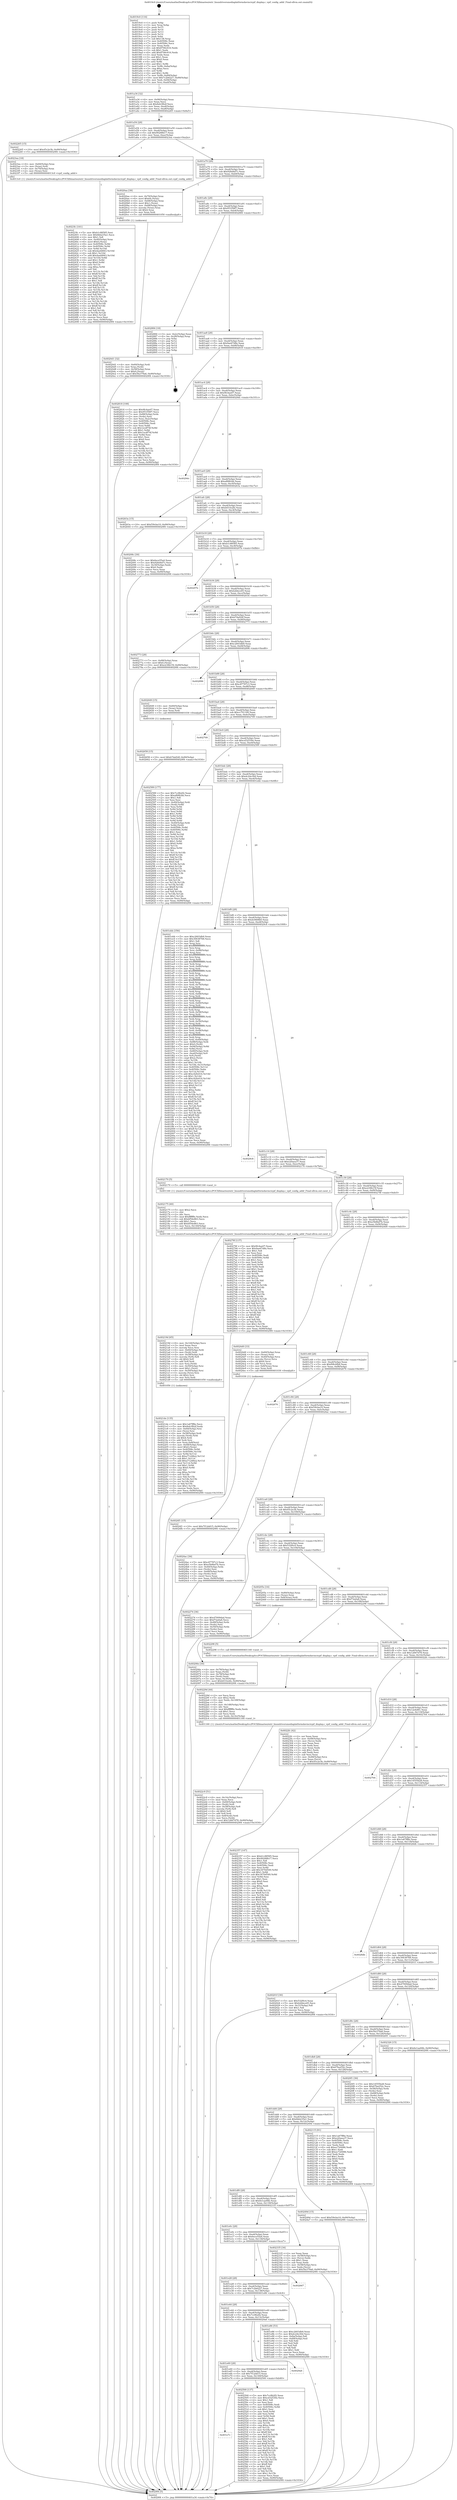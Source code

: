 digraph "0x4019c0" {
  label = "0x4019c0 (/mnt/c/Users/mathe/Desktop/tcc/POCII/binaries/extr_linuxdriversmediaplatformdavincivpif_display.c_vpif_config_addr_Final-ollvm.out::main(0))"
  labelloc = "t"
  node[shape=record]

  Entry [label="",width=0.3,height=0.3,shape=circle,fillcolor=black,style=filled]
  "0x401a34" [label="{
     0x401a34 [32]\l
     | [instrs]\l
     &nbsp;&nbsp;0x401a34 \<+6\>: mov -0x90(%rbp),%eax\l
     &nbsp;&nbsp;0x401a3a \<+2\>: mov %eax,%ecx\l
     &nbsp;&nbsp;0x401a3c \<+6\>: sub $0x8eb3fb2f,%ecx\l
     &nbsp;&nbsp;0x401a42 \<+6\>: mov %eax,-0xa4(%rbp)\l
     &nbsp;&nbsp;0x401a48 \<+6\>: mov %ecx,-0xa8(%rbp)\l
     &nbsp;&nbsp;0x401a4e \<+6\>: je 0000000000402265 \<main+0x8a5\>\l
  }"]
  "0x402265" [label="{
     0x402265 [15]\l
     | [instrs]\l
     &nbsp;&nbsp;0x402265 \<+10\>: movl $0x45c2e3b,-0x90(%rbp)\l
     &nbsp;&nbsp;0x40226f \<+5\>: jmp 00000000004029f4 \<main+0x1034\>\l
  }"]
  "0x401a54" [label="{
     0x401a54 [28]\l
     | [instrs]\l
     &nbsp;&nbsp;0x401a54 \<+5\>: jmp 0000000000401a59 \<main+0x99\>\l
     &nbsp;&nbsp;0x401a59 \<+6\>: mov -0xa4(%rbp),%eax\l
     &nbsp;&nbsp;0x401a5f \<+5\>: sub $0x90288b17,%eax\l
     &nbsp;&nbsp;0x401a64 \<+6\>: mov %eax,-0xac(%rbp)\l
     &nbsp;&nbsp;0x401a6a \<+6\>: je 00000000004023ea \<main+0xa2a\>\l
  }"]
  Exit [label="",width=0.3,height=0.3,shape=circle,fillcolor=black,style=filled,peripheries=2]
  "0x4023ea" [label="{
     0x4023ea [18]\l
     | [instrs]\l
     &nbsp;&nbsp;0x4023ea \<+4\>: mov -0x60(%rbp),%rax\l
     &nbsp;&nbsp;0x4023ee \<+3\>: mov (%rax),%rdi\l
     &nbsp;&nbsp;0x4023f1 \<+4\>: mov -0x70(%rbp),%rax\l
     &nbsp;&nbsp;0x4023f5 \<+2\>: mov (%rax),%esi\l
     &nbsp;&nbsp;0x4023f7 \<+5\>: call 00000000004013c0 \<vpif_config_addr\>\l
     | [calls]\l
     &nbsp;&nbsp;0x4013c0 \{1\} (/mnt/c/Users/mathe/Desktop/tcc/POCII/binaries/extr_linuxdriversmediaplatformdavincivpif_display.c_vpif_config_addr_Final-ollvm.out::vpif_config_addr)\l
  }"]
  "0x401a70" [label="{
     0x401a70 [28]\l
     | [instrs]\l
     &nbsp;&nbsp;0x401a70 \<+5\>: jmp 0000000000401a75 \<main+0xb5\>\l
     &nbsp;&nbsp;0x401a75 \<+6\>: mov -0xa4(%rbp),%eax\l
     &nbsp;&nbsp;0x401a7b \<+5\>: sub $0x926d4d7c,%eax\l
     &nbsp;&nbsp;0x401a80 \<+6\>: mov %eax,-0xb0(%rbp)\l
     &nbsp;&nbsp;0x401a86 \<+6\>: je 00000000004020aa \<main+0x6ea\>\l
  }"]
  "0x402658" [label="{
     0x402658 [15]\l
     | [instrs]\l
     &nbsp;&nbsp;0x402658 \<+10\>: movl $0xb7daf24f,-0x90(%rbp)\l
     &nbsp;&nbsp;0x402662 \<+5\>: jmp 00000000004029f4 \<main+0x1034\>\l
  }"]
  "0x4020aa" [label="{
     0x4020aa [39]\l
     | [instrs]\l
     &nbsp;&nbsp;0x4020aa \<+4\>: mov -0x70(%rbp),%rax\l
     &nbsp;&nbsp;0x4020ae \<+6\>: movl $0x64,(%rax)\l
     &nbsp;&nbsp;0x4020b4 \<+4\>: mov -0x68(%rbp),%rax\l
     &nbsp;&nbsp;0x4020b8 \<+6\>: movl $0x1,(%rax)\l
     &nbsp;&nbsp;0x4020be \<+4\>: mov -0x68(%rbp),%rax\l
     &nbsp;&nbsp;0x4020c2 \<+3\>: movslq (%rax),%rax\l
     &nbsp;&nbsp;0x4020c5 \<+4\>: shl $0x4,%rax\l
     &nbsp;&nbsp;0x4020c9 \<+3\>: mov %rax,%rdi\l
     &nbsp;&nbsp;0x4020cc \<+5\>: call 0000000000401050 \<malloc@plt\>\l
     | [calls]\l
     &nbsp;&nbsp;0x401050 \{1\} (unknown)\l
  }"]
  "0x401a8c" [label="{
     0x401a8c [28]\l
     | [instrs]\l
     &nbsp;&nbsp;0x401a8c \<+5\>: jmp 0000000000401a91 \<main+0xd1\>\l
     &nbsp;&nbsp;0x401a91 \<+6\>: mov -0xa4(%rbp),%eax\l
     &nbsp;&nbsp;0x401a97 \<+5\>: sub $0x951f58f7,%eax\l
     &nbsp;&nbsp;0x401a9c \<+6\>: mov %eax,-0xb4(%rbp)\l
     &nbsp;&nbsp;0x401aa2 \<+6\>: je 0000000000402884 \<main+0xec4\>\l
  }"]
  "0x401e7c" [label="{
     0x401e7c\l
  }", style=dashed]
  "0x402884" [label="{
     0x402884 [18]\l
     | [instrs]\l
     &nbsp;&nbsp;0x402884 \<+3\>: mov -0x2c(%rbp),%eax\l
     &nbsp;&nbsp;0x402887 \<+4\>: lea -0x28(%rbp),%rsp\l
     &nbsp;&nbsp;0x40288b \<+1\>: pop %rbx\l
     &nbsp;&nbsp;0x40288c \<+2\>: pop %r12\l
     &nbsp;&nbsp;0x40288e \<+2\>: pop %r13\l
     &nbsp;&nbsp;0x402890 \<+2\>: pop %r14\l
     &nbsp;&nbsp;0x402892 \<+2\>: pop %r15\l
     &nbsp;&nbsp;0x402894 \<+1\>: pop %rbp\l
     &nbsp;&nbsp;0x402895 \<+1\>: ret\l
  }"]
  "0x401aa8" [label="{
     0x401aa8 [28]\l
     | [instrs]\l
     &nbsp;&nbsp;0x401aa8 \<+5\>: jmp 0000000000401aad \<main+0xed\>\l
     &nbsp;&nbsp;0x401aad \<+6\>: mov -0xa4(%rbp),%eax\l
     &nbsp;&nbsp;0x401ab3 \<+5\>: sub $0x9ae67d8e,%eax\l
     &nbsp;&nbsp;0x401ab8 \<+6\>: mov %eax,-0xb8(%rbp)\l
     &nbsp;&nbsp;0x401abe \<+6\>: je 0000000000402818 \<main+0xe58\>\l
  }"]
  "0x402500" [label="{
     0x402500 [137]\l
     | [instrs]\l
     &nbsp;&nbsp;0x402500 \<+5\>: mov $0x7cc8b2f2,%eax\l
     &nbsp;&nbsp;0x402505 \<+5\>: mov $0xcd32530e,%ecx\l
     &nbsp;&nbsp;0x40250a \<+2\>: mov $0x1,%dl\l
     &nbsp;&nbsp;0x40250c \<+2\>: xor %esi,%esi\l
     &nbsp;&nbsp;0x40250e \<+7\>: mov 0x40508c,%edi\l
     &nbsp;&nbsp;0x402515 \<+8\>: mov 0x40506c,%r8d\l
     &nbsp;&nbsp;0x40251d \<+3\>: sub $0x1,%esi\l
     &nbsp;&nbsp;0x402520 \<+3\>: mov %edi,%r9d\l
     &nbsp;&nbsp;0x402523 \<+3\>: add %esi,%r9d\l
     &nbsp;&nbsp;0x402526 \<+4\>: imul %r9d,%edi\l
     &nbsp;&nbsp;0x40252a \<+3\>: and $0x1,%edi\l
     &nbsp;&nbsp;0x40252d \<+3\>: cmp $0x0,%edi\l
     &nbsp;&nbsp;0x402530 \<+4\>: sete %r10b\l
     &nbsp;&nbsp;0x402534 \<+4\>: cmp $0xa,%r8d\l
     &nbsp;&nbsp;0x402538 \<+4\>: setl %r11b\l
     &nbsp;&nbsp;0x40253c \<+3\>: mov %r10b,%bl\l
     &nbsp;&nbsp;0x40253f \<+3\>: xor $0xff,%bl\l
     &nbsp;&nbsp;0x402542 \<+3\>: mov %r11b,%r14b\l
     &nbsp;&nbsp;0x402545 \<+4\>: xor $0xff,%r14b\l
     &nbsp;&nbsp;0x402549 \<+3\>: xor $0x1,%dl\l
     &nbsp;&nbsp;0x40254c \<+3\>: mov %bl,%r15b\l
     &nbsp;&nbsp;0x40254f \<+4\>: and $0xff,%r15b\l
     &nbsp;&nbsp;0x402553 \<+3\>: and %dl,%r10b\l
     &nbsp;&nbsp;0x402556 \<+3\>: mov %r14b,%r12b\l
     &nbsp;&nbsp;0x402559 \<+4\>: and $0xff,%r12b\l
     &nbsp;&nbsp;0x40255d \<+3\>: and %dl,%r11b\l
     &nbsp;&nbsp;0x402560 \<+3\>: or %r10b,%r15b\l
     &nbsp;&nbsp;0x402563 \<+3\>: or %r11b,%r12b\l
     &nbsp;&nbsp;0x402566 \<+3\>: xor %r12b,%r15b\l
     &nbsp;&nbsp;0x402569 \<+3\>: or %r14b,%bl\l
     &nbsp;&nbsp;0x40256c \<+3\>: xor $0xff,%bl\l
     &nbsp;&nbsp;0x40256f \<+3\>: or $0x1,%dl\l
     &nbsp;&nbsp;0x402572 \<+2\>: and %dl,%bl\l
     &nbsp;&nbsp;0x402574 \<+3\>: or %bl,%r15b\l
     &nbsp;&nbsp;0x402577 \<+4\>: test $0x1,%r15b\l
     &nbsp;&nbsp;0x40257b \<+3\>: cmovne %ecx,%eax\l
     &nbsp;&nbsp;0x40257e \<+6\>: mov %eax,-0x90(%rbp)\l
     &nbsp;&nbsp;0x402584 \<+5\>: jmp 00000000004029f4 \<main+0x1034\>\l
  }"]
  "0x402818" [label="{
     0x402818 [108]\l
     | [instrs]\l
     &nbsp;&nbsp;0x402818 \<+5\>: mov $0x9fc4ae07,%eax\l
     &nbsp;&nbsp;0x40281d \<+5\>: mov $0x951f58f7,%ecx\l
     &nbsp;&nbsp;0x402822 \<+7\>: mov -0x88(%rbp),%rdx\l
     &nbsp;&nbsp;0x402829 \<+2\>: mov (%rdx),%esi\l
     &nbsp;&nbsp;0x40282b \<+3\>: mov %esi,-0x2c(%rbp)\l
     &nbsp;&nbsp;0x40282e \<+7\>: mov 0x40508c,%esi\l
     &nbsp;&nbsp;0x402835 \<+7\>: mov 0x40506c,%edi\l
     &nbsp;&nbsp;0x40283c \<+3\>: mov %esi,%r8d\l
     &nbsp;&nbsp;0x40283f \<+7\>: sub $0x1ecdf74f,%r8d\l
     &nbsp;&nbsp;0x402846 \<+4\>: sub $0x1,%r8d\l
     &nbsp;&nbsp;0x40284a \<+7\>: add $0x1ecdf74f,%r8d\l
     &nbsp;&nbsp;0x402851 \<+4\>: imul %r8d,%esi\l
     &nbsp;&nbsp;0x402855 \<+3\>: and $0x1,%esi\l
     &nbsp;&nbsp;0x402858 \<+3\>: cmp $0x0,%esi\l
     &nbsp;&nbsp;0x40285b \<+4\>: sete %r9b\l
     &nbsp;&nbsp;0x40285f \<+3\>: cmp $0xa,%edi\l
     &nbsp;&nbsp;0x402862 \<+4\>: setl %r10b\l
     &nbsp;&nbsp;0x402866 \<+3\>: mov %r9b,%r11b\l
     &nbsp;&nbsp;0x402869 \<+3\>: and %r10b,%r11b\l
     &nbsp;&nbsp;0x40286c \<+3\>: xor %r10b,%r9b\l
     &nbsp;&nbsp;0x40286f \<+3\>: or %r9b,%r11b\l
     &nbsp;&nbsp;0x402872 \<+4\>: test $0x1,%r11b\l
     &nbsp;&nbsp;0x402876 \<+3\>: cmovne %ecx,%eax\l
     &nbsp;&nbsp;0x402879 \<+6\>: mov %eax,-0x90(%rbp)\l
     &nbsp;&nbsp;0x40287f \<+5\>: jmp 00000000004029f4 \<main+0x1034\>\l
  }"]
  "0x401ac4" [label="{
     0x401ac4 [28]\l
     | [instrs]\l
     &nbsp;&nbsp;0x401ac4 \<+5\>: jmp 0000000000401ac9 \<main+0x109\>\l
     &nbsp;&nbsp;0x401ac9 \<+6\>: mov -0xa4(%rbp),%eax\l
     &nbsp;&nbsp;0x401acf \<+5\>: sub $0x9fc4ae07,%eax\l
     &nbsp;&nbsp;0x401ad4 \<+6\>: mov %eax,-0xbc(%rbp)\l
     &nbsp;&nbsp;0x401ada \<+6\>: je 00000000004029dc \<main+0x101c\>\l
  }"]
  "0x401e60" [label="{
     0x401e60 [28]\l
     | [instrs]\l
     &nbsp;&nbsp;0x401e60 \<+5\>: jmp 0000000000401e65 \<main+0x4a5\>\l
     &nbsp;&nbsp;0x401e65 \<+6\>: mov -0xa4(%rbp),%eax\l
     &nbsp;&nbsp;0x401e6b \<+5\>: sub $0x7f12dd15,%eax\l
     &nbsp;&nbsp;0x401e70 \<+6\>: mov %eax,-0x140(%rbp)\l
     &nbsp;&nbsp;0x401e76 \<+6\>: je 0000000000402500 \<main+0xb40\>\l
  }"]
  "0x4029dc" [label="{
     0x4029dc\l
  }", style=dashed]
  "0x401ae0" [label="{
     0x401ae0 [28]\l
     | [instrs]\l
     &nbsp;&nbsp;0x401ae0 \<+5\>: jmp 0000000000401ae5 \<main+0x125\>\l
     &nbsp;&nbsp;0x401ae5 \<+6\>: mov -0xa4(%rbp),%eax\l
     &nbsp;&nbsp;0x401aeb \<+5\>: sub $0xaf68fcbb,%eax\l
     &nbsp;&nbsp;0x401af0 \<+6\>: mov %eax,-0xc0(%rbp)\l
     &nbsp;&nbsp;0x401af6 \<+6\>: je 000000000040263a \<main+0xc7a\>\l
  }"]
  "0x4029a6" [label="{
     0x4029a6\l
  }", style=dashed]
  "0x40263a" [label="{
     0x40263a [15]\l
     | [instrs]\l
     &nbsp;&nbsp;0x40263a \<+10\>: movl $0xf39cba10,-0x90(%rbp)\l
     &nbsp;&nbsp;0x402644 \<+5\>: jmp 00000000004029f4 \<main+0x1034\>\l
  }"]
  "0x401afc" [label="{
     0x401afc [28]\l
     | [instrs]\l
     &nbsp;&nbsp;0x401afc \<+5\>: jmp 0000000000401b01 \<main+0x141\>\l
     &nbsp;&nbsp;0x401b01 \<+6\>: mov -0xa4(%rbp),%eax\l
     &nbsp;&nbsp;0x401b07 \<+5\>: sub $0xb033e2fe,%eax\l
     &nbsp;&nbsp;0x401b0c \<+6\>: mov %eax,-0xc4(%rbp)\l
     &nbsp;&nbsp;0x401b12 \<+6\>: je 000000000040208c \<main+0x6cc\>\l
  }"]
  "0x4024f1" [label="{
     0x4024f1 [15]\l
     | [instrs]\l
     &nbsp;&nbsp;0x4024f1 \<+10\>: movl $0x7f12dd15,-0x90(%rbp)\l
     &nbsp;&nbsp;0x4024fb \<+5\>: jmp 00000000004029f4 \<main+0x1034\>\l
  }"]
  "0x40208c" [label="{
     0x40208c [30]\l
     | [instrs]\l
     &nbsp;&nbsp;0x40208c \<+5\>: mov $0x6ece55a4,%eax\l
     &nbsp;&nbsp;0x402091 \<+5\>: mov $0x926d4d7c,%ecx\l
     &nbsp;&nbsp;0x402096 \<+3\>: mov -0x30(%rbp),%edx\l
     &nbsp;&nbsp;0x402099 \<+3\>: cmp $0x0,%edx\l
     &nbsp;&nbsp;0x40209c \<+3\>: cmove %ecx,%eax\l
     &nbsp;&nbsp;0x40209f \<+6\>: mov %eax,-0x90(%rbp)\l
     &nbsp;&nbsp;0x4020a5 \<+5\>: jmp 00000000004029f4 \<main+0x1034\>\l
  }"]
  "0x401b18" [label="{
     0x401b18 [28]\l
     | [instrs]\l
     &nbsp;&nbsp;0x401b18 \<+5\>: jmp 0000000000401b1d \<main+0x15d\>\l
     &nbsp;&nbsp;0x401b1d \<+6\>: mov -0xa4(%rbp),%eax\l
     &nbsp;&nbsp;0x401b23 \<+5\>: sub $0xb1c88585,%eax\l
     &nbsp;&nbsp;0x401b28 \<+6\>: mov %eax,-0xc8(%rbp)\l
     &nbsp;&nbsp;0x401b2e \<+6\>: je 000000000040297b \<main+0xfbb\>\l
  }"]
  "0x4023fc" [label="{
     0x4023fc [161]\l
     | [instrs]\l
     &nbsp;&nbsp;0x4023fc \<+5\>: mov $0xb1c88585,%esi\l
     &nbsp;&nbsp;0x402401 \<+5\>: mov $0x6bb235a1,%ecx\l
     &nbsp;&nbsp;0x402406 \<+2\>: mov $0x1,%dl\l
     &nbsp;&nbsp;0x402408 \<+4\>: mov -0x40(%rbp),%rax\l
     &nbsp;&nbsp;0x40240c \<+6\>: movl $0x0,(%rax)\l
     &nbsp;&nbsp;0x402412 \<+8\>: mov 0x40508c,%r8d\l
     &nbsp;&nbsp;0x40241a \<+8\>: mov 0x40506c,%r9d\l
     &nbsp;&nbsp;0x402422 \<+3\>: mov %r8d,%r10d\l
     &nbsp;&nbsp;0x402425 \<+7\>: sub $0x4aefd063,%r10d\l
     &nbsp;&nbsp;0x40242c \<+4\>: sub $0x1,%r10d\l
     &nbsp;&nbsp;0x402430 \<+7\>: add $0x4aefd063,%r10d\l
     &nbsp;&nbsp;0x402437 \<+4\>: imul %r10d,%r8d\l
     &nbsp;&nbsp;0x40243b \<+4\>: and $0x1,%r8d\l
     &nbsp;&nbsp;0x40243f \<+4\>: cmp $0x0,%r8d\l
     &nbsp;&nbsp;0x402443 \<+4\>: sete %r11b\l
     &nbsp;&nbsp;0x402447 \<+4\>: cmp $0xa,%r9d\l
     &nbsp;&nbsp;0x40244b \<+3\>: setl %bl\l
     &nbsp;&nbsp;0x40244e \<+3\>: mov %r11b,%r14b\l
     &nbsp;&nbsp;0x402451 \<+4\>: xor $0xff,%r14b\l
     &nbsp;&nbsp;0x402455 \<+3\>: mov %bl,%r15b\l
     &nbsp;&nbsp;0x402458 \<+4\>: xor $0xff,%r15b\l
     &nbsp;&nbsp;0x40245c \<+3\>: xor $0x1,%dl\l
     &nbsp;&nbsp;0x40245f \<+3\>: mov %r14b,%r12b\l
     &nbsp;&nbsp;0x402462 \<+4\>: and $0xff,%r12b\l
     &nbsp;&nbsp;0x402466 \<+3\>: and %dl,%r11b\l
     &nbsp;&nbsp;0x402469 \<+3\>: mov %r15b,%r13b\l
     &nbsp;&nbsp;0x40246c \<+4\>: and $0xff,%r13b\l
     &nbsp;&nbsp;0x402470 \<+2\>: and %dl,%bl\l
     &nbsp;&nbsp;0x402472 \<+3\>: or %r11b,%r12b\l
     &nbsp;&nbsp;0x402475 \<+3\>: or %bl,%r13b\l
     &nbsp;&nbsp;0x402478 \<+3\>: xor %r13b,%r12b\l
     &nbsp;&nbsp;0x40247b \<+3\>: or %r15b,%r14b\l
     &nbsp;&nbsp;0x40247e \<+4\>: xor $0xff,%r14b\l
     &nbsp;&nbsp;0x402482 \<+3\>: or $0x1,%dl\l
     &nbsp;&nbsp;0x402485 \<+3\>: and %dl,%r14b\l
     &nbsp;&nbsp;0x402488 \<+3\>: or %r14b,%r12b\l
     &nbsp;&nbsp;0x40248b \<+4\>: test $0x1,%r12b\l
     &nbsp;&nbsp;0x40248f \<+3\>: cmovne %ecx,%esi\l
     &nbsp;&nbsp;0x402492 \<+6\>: mov %esi,-0x90(%rbp)\l
     &nbsp;&nbsp;0x402498 \<+5\>: jmp 00000000004029f4 \<main+0x1034\>\l
  }"]
  "0x40297b" [label="{
     0x40297b\l
  }", style=dashed]
  "0x401b34" [label="{
     0x401b34 [28]\l
     | [instrs]\l
     &nbsp;&nbsp;0x401b34 \<+5\>: jmp 0000000000401b39 \<main+0x179\>\l
     &nbsp;&nbsp;0x401b39 \<+6\>: mov -0xa4(%rbp),%eax\l
     &nbsp;&nbsp;0x401b3f \<+5\>: sub $0xb2bbce45,%eax\l
     &nbsp;&nbsp;0x401b44 \<+6\>: mov %eax,-0xcc(%rbp)\l
     &nbsp;&nbsp;0x401b4a \<+6\>: je 000000000040203d \<main+0x67d\>\l
  }"]
  "0x4022c9" [label="{
     0x4022c9 [51]\l
     | [instrs]\l
     &nbsp;&nbsp;0x4022c9 \<+6\>: mov -0x14c(%rbp),%ecx\l
     &nbsp;&nbsp;0x4022cf \<+3\>: imul %eax,%ecx\l
     &nbsp;&nbsp;0x4022d2 \<+4\>: mov -0x60(%rbp),%rdi\l
     &nbsp;&nbsp;0x4022d6 \<+3\>: mov (%rdi),%rdi\l
     &nbsp;&nbsp;0x4022d9 \<+4\>: mov -0x58(%rbp),%r8\l
     &nbsp;&nbsp;0x4022dd \<+3\>: movslq (%r8),%r8\l
     &nbsp;&nbsp;0x4022e0 \<+4\>: shl $0x4,%r8\l
     &nbsp;&nbsp;0x4022e4 \<+3\>: add %r8,%rdi\l
     &nbsp;&nbsp;0x4022e7 \<+4\>: mov 0x8(%rdi),%rdi\l
     &nbsp;&nbsp;0x4022eb \<+2\>: mov %ecx,(%rdi)\l
     &nbsp;&nbsp;0x4022ed \<+10\>: movl $0x12667d78,-0x90(%rbp)\l
     &nbsp;&nbsp;0x4022f7 \<+5\>: jmp 00000000004029f4 \<main+0x1034\>\l
  }"]
  "0x40203d" [label="{
     0x40203d\l
  }", style=dashed]
  "0x401b50" [label="{
     0x401b50 [28]\l
     | [instrs]\l
     &nbsp;&nbsp;0x401b50 \<+5\>: jmp 0000000000401b55 \<main+0x195\>\l
     &nbsp;&nbsp;0x401b55 \<+6\>: mov -0xa4(%rbp),%eax\l
     &nbsp;&nbsp;0x401b5b \<+5\>: sub $0xb7daf24f,%eax\l
     &nbsp;&nbsp;0x401b60 \<+6\>: mov %eax,-0xd0(%rbp)\l
     &nbsp;&nbsp;0x401b66 \<+6\>: je 0000000000402773 \<main+0xdb3\>\l
  }"]
  "0x40229d" [label="{
     0x40229d [44]\l
     | [instrs]\l
     &nbsp;&nbsp;0x40229d \<+2\>: xor %ecx,%ecx\l
     &nbsp;&nbsp;0x40229f \<+5\>: mov $0x2,%edx\l
     &nbsp;&nbsp;0x4022a4 \<+6\>: mov %edx,-0x148(%rbp)\l
     &nbsp;&nbsp;0x4022aa \<+1\>: cltd\l
     &nbsp;&nbsp;0x4022ab \<+6\>: mov -0x148(%rbp),%esi\l
     &nbsp;&nbsp;0x4022b1 \<+2\>: idiv %esi\l
     &nbsp;&nbsp;0x4022b3 \<+6\>: imul $0xfffffffe,%edx,%edx\l
     &nbsp;&nbsp;0x4022b9 \<+3\>: sub $0x1,%ecx\l
     &nbsp;&nbsp;0x4022bc \<+2\>: sub %ecx,%edx\l
     &nbsp;&nbsp;0x4022be \<+6\>: mov %edx,-0x14c(%rbp)\l
     &nbsp;&nbsp;0x4022c4 \<+5\>: call 0000000000401160 \<next_i\>\l
     | [calls]\l
     &nbsp;&nbsp;0x401160 \{1\} (/mnt/c/Users/mathe/Desktop/tcc/POCII/binaries/extr_linuxdriversmediaplatformdavincivpif_display.c_vpif_config_addr_Final-ollvm.out::next_i)\l
  }"]
  "0x402773" [label="{
     0x402773 [28]\l
     | [instrs]\l
     &nbsp;&nbsp;0x402773 \<+7\>: mov -0x88(%rbp),%rax\l
     &nbsp;&nbsp;0x40277a \<+6\>: movl $0x0,(%rax)\l
     &nbsp;&nbsp;0x402780 \<+10\>: movl $0xe238b15f,-0x90(%rbp)\l
     &nbsp;&nbsp;0x40278a \<+5\>: jmp 00000000004029f4 \<main+0x1034\>\l
  }"]
  "0x401b6c" [label="{
     0x401b6c [28]\l
     | [instrs]\l
     &nbsp;&nbsp;0x401b6c \<+5\>: jmp 0000000000401b71 \<main+0x1b1\>\l
     &nbsp;&nbsp;0x401b71 \<+6\>: mov -0xa4(%rbp),%eax\l
     &nbsp;&nbsp;0x401b77 \<+5\>: sub $0xc2603db9,%eax\l
     &nbsp;&nbsp;0x401b7c \<+6\>: mov %eax,-0xd4(%rbp)\l
     &nbsp;&nbsp;0x401b82 \<+6\>: je 0000000000402896 \<main+0xed6\>\l
  }"]
  "0x4021de" [label="{
     0x4021de [135]\l
     | [instrs]\l
     &nbsp;&nbsp;0x4021de \<+5\>: mov $0x1a67ff8e,%ecx\l
     &nbsp;&nbsp;0x4021e3 \<+5\>: mov $0x8eb3fb2f,%edx\l
     &nbsp;&nbsp;0x4021e8 \<+4\>: mov -0x60(%rbp),%rsi\l
     &nbsp;&nbsp;0x4021ec \<+3\>: mov (%rsi),%rsi\l
     &nbsp;&nbsp;0x4021ef \<+4\>: mov -0x58(%rbp),%rdi\l
     &nbsp;&nbsp;0x4021f3 \<+3\>: movslq (%rdi),%rdi\l
     &nbsp;&nbsp;0x4021f6 \<+4\>: shl $0x4,%rdi\l
     &nbsp;&nbsp;0x4021fa \<+3\>: add %rdi,%rsi\l
     &nbsp;&nbsp;0x4021fd \<+4\>: mov %rax,0x8(%rsi)\l
     &nbsp;&nbsp;0x402201 \<+4\>: mov -0x48(%rbp),%rax\l
     &nbsp;&nbsp;0x402205 \<+6\>: movl $0x0,(%rax)\l
     &nbsp;&nbsp;0x40220b \<+8\>: mov 0x40508c,%r9d\l
     &nbsp;&nbsp;0x402213 \<+8\>: mov 0x40506c,%r10d\l
     &nbsp;&nbsp;0x40221b \<+3\>: mov %r9d,%r11d\l
     &nbsp;&nbsp;0x40221e \<+7\>: sub $0xa71248e2,%r11d\l
     &nbsp;&nbsp;0x402225 \<+4\>: sub $0x1,%r11d\l
     &nbsp;&nbsp;0x402229 \<+7\>: add $0xa71248e2,%r11d\l
     &nbsp;&nbsp;0x402230 \<+4\>: imul %r11d,%r9d\l
     &nbsp;&nbsp;0x402234 \<+4\>: and $0x1,%r9d\l
     &nbsp;&nbsp;0x402238 \<+4\>: cmp $0x0,%r9d\l
     &nbsp;&nbsp;0x40223c \<+3\>: sete %bl\l
     &nbsp;&nbsp;0x40223f \<+4\>: cmp $0xa,%r10d\l
     &nbsp;&nbsp;0x402243 \<+4\>: setl %r14b\l
     &nbsp;&nbsp;0x402247 \<+3\>: mov %bl,%r15b\l
     &nbsp;&nbsp;0x40224a \<+3\>: and %r14b,%r15b\l
     &nbsp;&nbsp;0x40224d \<+3\>: xor %r14b,%bl\l
     &nbsp;&nbsp;0x402250 \<+3\>: or %bl,%r15b\l
     &nbsp;&nbsp;0x402253 \<+4\>: test $0x1,%r15b\l
     &nbsp;&nbsp;0x402257 \<+3\>: cmovne %edx,%ecx\l
     &nbsp;&nbsp;0x40225a \<+6\>: mov %ecx,-0x90(%rbp)\l
     &nbsp;&nbsp;0x402260 \<+5\>: jmp 00000000004029f4 \<main+0x1034\>\l
  }"]
  "0x402896" [label="{
     0x402896\l
  }", style=dashed]
  "0x401b88" [label="{
     0x401b88 [28]\l
     | [instrs]\l
     &nbsp;&nbsp;0x401b88 \<+5\>: jmp 0000000000401b8d \<main+0x1cd\>\l
     &nbsp;&nbsp;0x401b8d \<+6\>: mov -0xa4(%rbp),%eax\l
     &nbsp;&nbsp;0x401b93 \<+5\>: sub $0xc87787c3,%eax\l
     &nbsp;&nbsp;0x401b98 \<+6\>: mov %eax,-0xd8(%rbp)\l
     &nbsp;&nbsp;0x401b9e \<+6\>: je 0000000000402649 \<main+0xc89\>\l
  }"]
  "0x40219d" [label="{
     0x40219d [65]\l
     | [instrs]\l
     &nbsp;&nbsp;0x40219d \<+6\>: mov -0x144(%rbp),%ecx\l
     &nbsp;&nbsp;0x4021a3 \<+3\>: imul %eax,%ecx\l
     &nbsp;&nbsp;0x4021a6 \<+3\>: movslq %ecx,%rsi\l
     &nbsp;&nbsp;0x4021a9 \<+4\>: mov -0x60(%rbp),%rdi\l
     &nbsp;&nbsp;0x4021ad \<+3\>: mov (%rdi),%rdi\l
     &nbsp;&nbsp;0x4021b0 \<+4\>: mov -0x58(%rbp),%r8\l
     &nbsp;&nbsp;0x4021b4 \<+3\>: movslq (%r8),%r8\l
     &nbsp;&nbsp;0x4021b7 \<+4\>: shl $0x4,%r8\l
     &nbsp;&nbsp;0x4021bb \<+3\>: add %r8,%rdi\l
     &nbsp;&nbsp;0x4021be \<+3\>: mov %rsi,(%rdi)\l
     &nbsp;&nbsp;0x4021c1 \<+4\>: mov -0x50(%rbp),%rsi\l
     &nbsp;&nbsp;0x4021c5 \<+6\>: movl $0x1,(%rsi)\l
     &nbsp;&nbsp;0x4021cb \<+4\>: mov -0x50(%rbp),%rsi\l
     &nbsp;&nbsp;0x4021cf \<+3\>: movslq (%rsi),%rsi\l
     &nbsp;&nbsp;0x4021d2 \<+4\>: shl $0x2,%rsi\l
     &nbsp;&nbsp;0x4021d6 \<+3\>: mov %rsi,%rdi\l
     &nbsp;&nbsp;0x4021d9 \<+5\>: call 0000000000401050 \<malloc@plt\>\l
     | [calls]\l
     &nbsp;&nbsp;0x401050 \{1\} (unknown)\l
  }"]
  "0x402649" [label="{
     0x402649 [15]\l
     | [instrs]\l
     &nbsp;&nbsp;0x402649 \<+4\>: mov -0x60(%rbp),%rax\l
     &nbsp;&nbsp;0x40264d \<+3\>: mov (%rax),%rax\l
     &nbsp;&nbsp;0x402650 \<+3\>: mov %rax,%rdi\l
     &nbsp;&nbsp;0x402653 \<+5\>: call 0000000000401030 \<free@plt\>\l
     | [calls]\l
     &nbsp;&nbsp;0x401030 \{1\} (unknown)\l
  }"]
  "0x401ba4" [label="{
     0x401ba4 [28]\l
     | [instrs]\l
     &nbsp;&nbsp;0x401ba4 \<+5\>: jmp 0000000000401ba9 \<main+0x1e9\>\l
     &nbsp;&nbsp;0x401ba9 \<+6\>: mov -0xa4(%rbp),%eax\l
     &nbsp;&nbsp;0x401baf \<+5\>: sub $0xcc701160,%eax\l
     &nbsp;&nbsp;0x401bb4 \<+6\>: mov %eax,-0xdc(%rbp)\l
     &nbsp;&nbsp;0x401bba \<+6\>: je 0000000000402709 \<main+0xd49\>\l
  }"]
  "0x402175" [label="{
     0x402175 [40]\l
     | [instrs]\l
     &nbsp;&nbsp;0x402175 \<+5\>: mov $0x2,%ecx\l
     &nbsp;&nbsp;0x40217a \<+1\>: cltd\l
     &nbsp;&nbsp;0x40217b \<+2\>: idiv %ecx\l
     &nbsp;&nbsp;0x40217d \<+6\>: imul $0xfffffffe,%edx,%ecx\l
     &nbsp;&nbsp;0x402183 \<+6\>: sub $0xbf54e863,%ecx\l
     &nbsp;&nbsp;0x402189 \<+3\>: add $0x1,%ecx\l
     &nbsp;&nbsp;0x40218c \<+6\>: add $0xbf54e863,%ecx\l
     &nbsp;&nbsp;0x402192 \<+6\>: mov %ecx,-0x144(%rbp)\l
     &nbsp;&nbsp;0x402198 \<+5\>: call 0000000000401160 \<next_i\>\l
     | [calls]\l
     &nbsp;&nbsp;0x401160 \{1\} (/mnt/c/Users/mathe/Desktop/tcc/POCII/binaries/extr_linuxdriversmediaplatformdavincivpif_display.c_vpif_config_addr_Final-ollvm.out::next_i)\l
  }"]
  "0x402709" [label="{
     0x402709\l
  }", style=dashed]
  "0x401bc0" [label="{
     0x401bc0 [28]\l
     | [instrs]\l
     &nbsp;&nbsp;0x401bc0 \<+5\>: jmp 0000000000401bc5 \<main+0x205\>\l
     &nbsp;&nbsp;0x401bc5 \<+6\>: mov -0xa4(%rbp),%eax\l
     &nbsp;&nbsp;0x401bcb \<+5\>: sub $0xcd32530e,%eax\l
     &nbsp;&nbsp;0x401bd0 \<+6\>: mov %eax,-0xe0(%rbp)\l
     &nbsp;&nbsp;0x401bd6 \<+6\>: je 0000000000402589 \<main+0xbc9\>\l
  }"]
  "0x4020d1" [label="{
     0x4020d1 [32]\l
     | [instrs]\l
     &nbsp;&nbsp;0x4020d1 \<+4\>: mov -0x60(%rbp),%rdi\l
     &nbsp;&nbsp;0x4020d5 \<+3\>: mov %rax,(%rdi)\l
     &nbsp;&nbsp;0x4020d8 \<+4\>: mov -0x58(%rbp),%rax\l
     &nbsp;&nbsp;0x4020dc \<+6\>: movl $0x0,(%rax)\l
     &nbsp;&nbsp;0x4020e2 \<+10\>: movl $0x5fa379a6,-0x90(%rbp)\l
     &nbsp;&nbsp;0x4020ec \<+5\>: jmp 00000000004029f4 \<main+0x1034\>\l
  }"]
  "0x402589" [label="{
     0x402589 [177]\l
     | [instrs]\l
     &nbsp;&nbsp;0x402589 \<+5\>: mov $0x7cc8b2f2,%eax\l
     &nbsp;&nbsp;0x40258e \<+5\>: mov $0xaf68fcbb,%ecx\l
     &nbsp;&nbsp;0x402593 \<+2\>: mov $0x1,%dl\l
     &nbsp;&nbsp;0x402595 \<+2\>: xor %esi,%esi\l
     &nbsp;&nbsp;0x402597 \<+4\>: mov -0x40(%rbp),%rdi\l
     &nbsp;&nbsp;0x40259b \<+3\>: mov (%rdi),%r8d\l
     &nbsp;&nbsp;0x40259e \<+3\>: mov %esi,%r9d\l
     &nbsp;&nbsp;0x4025a1 \<+3\>: sub %r8d,%r9d\l
     &nbsp;&nbsp;0x4025a4 \<+3\>: mov %esi,%r8d\l
     &nbsp;&nbsp;0x4025a7 \<+4\>: sub $0x1,%r8d\l
     &nbsp;&nbsp;0x4025ab \<+3\>: add %r8d,%r9d\l
     &nbsp;&nbsp;0x4025ae \<+3\>: mov %esi,%r8d\l
     &nbsp;&nbsp;0x4025b1 \<+3\>: sub %r9d,%r8d\l
     &nbsp;&nbsp;0x4025b4 \<+4\>: mov -0x40(%rbp),%rdi\l
     &nbsp;&nbsp;0x4025b8 \<+3\>: mov %r8d,(%rdi)\l
     &nbsp;&nbsp;0x4025bb \<+8\>: mov 0x40508c,%r8d\l
     &nbsp;&nbsp;0x4025c3 \<+8\>: mov 0x40506c,%r9d\l
     &nbsp;&nbsp;0x4025cb \<+3\>: sub $0x1,%esi\l
     &nbsp;&nbsp;0x4025ce \<+3\>: mov %r8d,%r10d\l
     &nbsp;&nbsp;0x4025d1 \<+3\>: add %esi,%r10d\l
     &nbsp;&nbsp;0x4025d4 \<+4\>: imul %r10d,%r8d\l
     &nbsp;&nbsp;0x4025d8 \<+4\>: and $0x1,%r8d\l
     &nbsp;&nbsp;0x4025dc \<+4\>: cmp $0x0,%r8d\l
     &nbsp;&nbsp;0x4025e0 \<+4\>: sete %r11b\l
     &nbsp;&nbsp;0x4025e4 \<+4\>: cmp $0xa,%r9d\l
     &nbsp;&nbsp;0x4025e8 \<+3\>: setl %bl\l
     &nbsp;&nbsp;0x4025eb \<+3\>: mov %r11b,%r14b\l
     &nbsp;&nbsp;0x4025ee \<+4\>: xor $0xff,%r14b\l
     &nbsp;&nbsp;0x4025f2 \<+3\>: mov %bl,%r15b\l
     &nbsp;&nbsp;0x4025f5 \<+4\>: xor $0xff,%r15b\l
     &nbsp;&nbsp;0x4025f9 \<+3\>: xor $0x0,%dl\l
     &nbsp;&nbsp;0x4025fc \<+3\>: mov %r14b,%r12b\l
     &nbsp;&nbsp;0x4025ff \<+4\>: and $0x0,%r12b\l
     &nbsp;&nbsp;0x402603 \<+3\>: and %dl,%r11b\l
     &nbsp;&nbsp;0x402606 \<+3\>: mov %r15b,%r13b\l
     &nbsp;&nbsp;0x402609 \<+4\>: and $0x0,%r13b\l
     &nbsp;&nbsp;0x40260d \<+2\>: and %dl,%bl\l
     &nbsp;&nbsp;0x40260f \<+3\>: or %r11b,%r12b\l
     &nbsp;&nbsp;0x402612 \<+3\>: or %bl,%r13b\l
     &nbsp;&nbsp;0x402615 \<+3\>: xor %r13b,%r12b\l
     &nbsp;&nbsp;0x402618 \<+3\>: or %r15b,%r14b\l
     &nbsp;&nbsp;0x40261b \<+4\>: xor $0xff,%r14b\l
     &nbsp;&nbsp;0x40261f \<+3\>: or $0x0,%dl\l
     &nbsp;&nbsp;0x402622 \<+3\>: and %dl,%r14b\l
     &nbsp;&nbsp;0x402625 \<+3\>: or %r14b,%r12b\l
     &nbsp;&nbsp;0x402628 \<+4\>: test $0x1,%r12b\l
     &nbsp;&nbsp;0x40262c \<+3\>: cmovne %ecx,%eax\l
     &nbsp;&nbsp;0x40262f \<+6\>: mov %eax,-0x90(%rbp)\l
     &nbsp;&nbsp;0x402635 \<+5\>: jmp 00000000004029f4 \<main+0x1034\>\l
  }"]
  "0x401bdc" [label="{
     0x401bdc [28]\l
     | [instrs]\l
     &nbsp;&nbsp;0x401bdc \<+5\>: jmp 0000000000401be1 \<main+0x221\>\l
     &nbsp;&nbsp;0x401be1 \<+6\>: mov -0xa4(%rbp),%eax\l
     &nbsp;&nbsp;0x401be7 \<+5\>: sub $0xdc24e30d,%eax\l
     &nbsp;&nbsp;0x401bec \<+6\>: mov %eax,-0xe4(%rbp)\l
     &nbsp;&nbsp;0x401bf2 \<+6\>: je 0000000000401ebb \<main+0x4fb\>\l
  }"]
  "0x40206e" [label="{
     0x40206e [30]\l
     | [instrs]\l
     &nbsp;&nbsp;0x40206e \<+4\>: mov -0x78(%rbp),%rdi\l
     &nbsp;&nbsp;0x402072 \<+2\>: mov %eax,(%rdi)\l
     &nbsp;&nbsp;0x402074 \<+4\>: mov -0x78(%rbp),%rdi\l
     &nbsp;&nbsp;0x402078 \<+2\>: mov (%rdi),%eax\l
     &nbsp;&nbsp;0x40207a \<+3\>: mov %eax,-0x30(%rbp)\l
     &nbsp;&nbsp;0x40207d \<+10\>: movl $0xb033e2fe,-0x90(%rbp)\l
     &nbsp;&nbsp;0x402087 \<+5\>: jmp 00000000004029f4 \<main+0x1034\>\l
  }"]
  "0x401ebb" [label="{
     0x401ebb [356]\l
     | [instrs]\l
     &nbsp;&nbsp;0x401ebb \<+5\>: mov $0xc2603db9,%eax\l
     &nbsp;&nbsp;0x401ec0 \<+5\>: mov $0x30638768,%ecx\l
     &nbsp;&nbsp;0x401ec5 \<+2\>: mov $0x1,%dl\l
     &nbsp;&nbsp;0x401ec7 \<+3\>: mov %rsp,%rsi\l
     &nbsp;&nbsp;0x401eca \<+4\>: add $0xfffffffffffffff0,%rsi\l
     &nbsp;&nbsp;0x401ece \<+3\>: mov %rsi,%rsp\l
     &nbsp;&nbsp;0x401ed1 \<+7\>: mov %rsi,-0x88(%rbp)\l
     &nbsp;&nbsp;0x401ed8 \<+3\>: mov %rsp,%rsi\l
     &nbsp;&nbsp;0x401edb \<+4\>: add $0xfffffffffffffff0,%rsi\l
     &nbsp;&nbsp;0x401edf \<+3\>: mov %rsi,%rsp\l
     &nbsp;&nbsp;0x401ee2 \<+3\>: mov %rsp,%rdi\l
     &nbsp;&nbsp;0x401ee5 \<+4\>: add $0xfffffffffffffff0,%rdi\l
     &nbsp;&nbsp;0x401ee9 \<+3\>: mov %rdi,%rsp\l
     &nbsp;&nbsp;0x401eec \<+4\>: mov %rdi,-0x80(%rbp)\l
     &nbsp;&nbsp;0x401ef0 \<+3\>: mov %rsp,%rdi\l
     &nbsp;&nbsp;0x401ef3 \<+4\>: add $0xfffffffffffffff0,%rdi\l
     &nbsp;&nbsp;0x401ef7 \<+3\>: mov %rdi,%rsp\l
     &nbsp;&nbsp;0x401efa \<+4\>: mov %rdi,-0x78(%rbp)\l
     &nbsp;&nbsp;0x401efe \<+3\>: mov %rsp,%rdi\l
     &nbsp;&nbsp;0x401f01 \<+4\>: add $0xfffffffffffffff0,%rdi\l
     &nbsp;&nbsp;0x401f05 \<+3\>: mov %rdi,%rsp\l
     &nbsp;&nbsp;0x401f08 \<+4\>: mov %rdi,-0x70(%rbp)\l
     &nbsp;&nbsp;0x401f0c \<+3\>: mov %rsp,%rdi\l
     &nbsp;&nbsp;0x401f0f \<+4\>: add $0xfffffffffffffff0,%rdi\l
     &nbsp;&nbsp;0x401f13 \<+3\>: mov %rdi,%rsp\l
     &nbsp;&nbsp;0x401f16 \<+4\>: mov %rdi,-0x68(%rbp)\l
     &nbsp;&nbsp;0x401f1a \<+3\>: mov %rsp,%rdi\l
     &nbsp;&nbsp;0x401f1d \<+4\>: add $0xfffffffffffffff0,%rdi\l
     &nbsp;&nbsp;0x401f21 \<+3\>: mov %rdi,%rsp\l
     &nbsp;&nbsp;0x401f24 \<+4\>: mov %rdi,-0x60(%rbp)\l
     &nbsp;&nbsp;0x401f28 \<+3\>: mov %rsp,%rdi\l
     &nbsp;&nbsp;0x401f2b \<+4\>: add $0xfffffffffffffff0,%rdi\l
     &nbsp;&nbsp;0x401f2f \<+3\>: mov %rdi,%rsp\l
     &nbsp;&nbsp;0x401f32 \<+4\>: mov %rdi,-0x58(%rbp)\l
     &nbsp;&nbsp;0x401f36 \<+3\>: mov %rsp,%rdi\l
     &nbsp;&nbsp;0x401f39 \<+4\>: add $0xfffffffffffffff0,%rdi\l
     &nbsp;&nbsp;0x401f3d \<+3\>: mov %rdi,%rsp\l
     &nbsp;&nbsp;0x401f40 \<+4\>: mov %rdi,-0x50(%rbp)\l
     &nbsp;&nbsp;0x401f44 \<+3\>: mov %rsp,%rdi\l
     &nbsp;&nbsp;0x401f47 \<+4\>: add $0xfffffffffffffff0,%rdi\l
     &nbsp;&nbsp;0x401f4b \<+3\>: mov %rdi,%rsp\l
     &nbsp;&nbsp;0x401f4e \<+4\>: mov %rdi,-0x48(%rbp)\l
     &nbsp;&nbsp;0x401f52 \<+3\>: mov %rsp,%rdi\l
     &nbsp;&nbsp;0x401f55 \<+4\>: add $0xfffffffffffffff0,%rdi\l
     &nbsp;&nbsp;0x401f59 \<+3\>: mov %rdi,%rsp\l
     &nbsp;&nbsp;0x401f5c \<+4\>: mov %rdi,-0x40(%rbp)\l
     &nbsp;&nbsp;0x401f60 \<+7\>: mov -0x88(%rbp),%rdi\l
     &nbsp;&nbsp;0x401f67 \<+6\>: movl $0x0,(%rdi)\l
     &nbsp;&nbsp;0x401f6d \<+7\>: mov -0x94(%rbp),%r8d\l
     &nbsp;&nbsp;0x401f74 \<+3\>: mov %r8d,(%rsi)\l
     &nbsp;&nbsp;0x401f77 \<+4\>: mov -0x80(%rbp),%rdi\l
     &nbsp;&nbsp;0x401f7b \<+7\>: mov -0xa0(%rbp),%r9\l
     &nbsp;&nbsp;0x401f82 \<+3\>: mov %r9,(%rdi)\l
     &nbsp;&nbsp;0x401f85 \<+3\>: cmpl $0x2,(%rsi)\l
     &nbsp;&nbsp;0x401f88 \<+4\>: setne %r10b\l
     &nbsp;&nbsp;0x401f8c \<+4\>: and $0x1,%r10b\l
     &nbsp;&nbsp;0x401f90 \<+4\>: mov %r10b,-0x31(%rbp)\l
     &nbsp;&nbsp;0x401f94 \<+8\>: mov 0x40508c,%r11d\l
     &nbsp;&nbsp;0x401f9c \<+7\>: mov 0x40506c,%ebx\l
     &nbsp;&nbsp;0x401fa3 \<+3\>: mov %r11d,%r14d\l
     &nbsp;&nbsp;0x401fa6 \<+7\>: add $0xc42fe416,%r14d\l
     &nbsp;&nbsp;0x401fad \<+4\>: sub $0x1,%r14d\l
     &nbsp;&nbsp;0x401fb1 \<+7\>: sub $0xc42fe416,%r14d\l
     &nbsp;&nbsp;0x401fb8 \<+4\>: imul %r14d,%r11d\l
     &nbsp;&nbsp;0x401fbc \<+4\>: and $0x1,%r11d\l
     &nbsp;&nbsp;0x401fc0 \<+4\>: cmp $0x0,%r11d\l
     &nbsp;&nbsp;0x401fc4 \<+4\>: sete %r10b\l
     &nbsp;&nbsp;0x401fc8 \<+3\>: cmp $0xa,%ebx\l
     &nbsp;&nbsp;0x401fcb \<+4\>: setl %r15b\l
     &nbsp;&nbsp;0x401fcf \<+3\>: mov %r10b,%r12b\l
     &nbsp;&nbsp;0x401fd2 \<+4\>: xor $0xff,%r12b\l
     &nbsp;&nbsp;0x401fd6 \<+3\>: mov %r15b,%r13b\l
     &nbsp;&nbsp;0x401fd9 \<+4\>: xor $0xff,%r13b\l
     &nbsp;&nbsp;0x401fdd \<+3\>: xor $0x1,%dl\l
     &nbsp;&nbsp;0x401fe0 \<+3\>: mov %r12b,%sil\l
     &nbsp;&nbsp;0x401fe3 \<+4\>: and $0xff,%sil\l
     &nbsp;&nbsp;0x401fe7 \<+3\>: and %dl,%r10b\l
     &nbsp;&nbsp;0x401fea \<+3\>: mov %r13b,%dil\l
     &nbsp;&nbsp;0x401fed \<+4\>: and $0xff,%dil\l
     &nbsp;&nbsp;0x401ff1 \<+3\>: and %dl,%r15b\l
     &nbsp;&nbsp;0x401ff4 \<+3\>: or %r10b,%sil\l
     &nbsp;&nbsp;0x401ff7 \<+3\>: or %r15b,%dil\l
     &nbsp;&nbsp;0x401ffa \<+3\>: xor %dil,%sil\l
     &nbsp;&nbsp;0x401ffd \<+3\>: or %r13b,%r12b\l
     &nbsp;&nbsp;0x402000 \<+4\>: xor $0xff,%r12b\l
     &nbsp;&nbsp;0x402004 \<+3\>: or $0x1,%dl\l
     &nbsp;&nbsp;0x402007 \<+3\>: and %dl,%r12b\l
     &nbsp;&nbsp;0x40200a \<+3\>: or %r12b,%sil\l
     &nbsp;&nbsp;0x40200d \<+4\>: test $0x1,%sil\l
     &nbsp;&nbsp;0x402011 \<+3\>: cmovne %ecx,%eax\l
     &nbsp;&nbsp;0x402014 \<+6\>: mov %eax,-0x90(%rbp)\l
     &nbsp;&nbsp;0x40201a \<+5\>: jmp 00000000004029f4 \<main+0x1034\>\l
  }"]
  "0x401bf8" [label="{
     0x401bf8 [28]\l
     | [instrs]\l
     &nbsp;&nbsp;0x401bf8 \<+5\>: jmp 0000000000401bfd \<main+0x23d\>\l
     &nbsp;&nbsp;0x401bfd \<+6\>: mov -0xa4(%rbp),%eax\l
     &nbsp;&nbsp;0x401c03 \<+5\>: sub $0xdcf468b0,%eax\l
     &nbsp;&nbsp;0x401c08 \<+6\>: mov %eax,-0xe8(%rbp)\l
     &nbsp;&nbsp;0x401c0e \<+6\>: je 00000000004029c8 \<main+0x1008\>\l
  }"]
  "0x4019c0" [label="{
     0x4019c0 [116]\l
     | [instrs]\l
     &nbsp;&nbsp;0x4019c0 \<+1\>: push %rbp\l
     &nbsp;&nbsp;0x4019c1 \<+3\>: mov %rsp,%rbp\l
     &nbsp;&nbsp;0x4019c4 \<+2\>: push %r15\l
     &nbsp;&nbsp;0x4019c6 \<+2\>: push %r14\l
     &nbsp;&nbsp;0x4019c8 \<+2\>: push %r13\l
     &nbsp;&nbsp;0x4019ca \<+2\>: push %r12\l
     &nbsp;&nbsp;0x4019cc \<+1\>: push %rbx\l
     &nbsp;&nbsp;0x4019cd \<+7\>: sub $0x138,%rsp\l
     &nbsp;&nbsp;0x4019d4 \<+7\>: mov 0x40508c,%eax\l
     &nbsp;&nbsp;0x4019db \<+7\>: mov 0x40506c,%ecx\l
     &nbsp;&nbsp;0x4019e2 \<+2\>: mov %eax,%edx\l
     &nbsp;&nbsp;0x4019e4 \<+6\>: sub $0x8706c616,%edx\l
     &nbsp;&nbsp;0x4019ea \<+3\>: sub $0x1,%edx\l
     &nbsp;&nbsp;0x4019ed \<+6\>: add $0x8706c616,%edx\l
     &nbsp;&nbsp;0x4019f3 \<+3\>: imul %edx,%eax\l
     &nbsp;&nbsp;0x4019f6 \<+3\>: and $0x1,%eax\l
     &nbsp;&nbsp;0x4019f9 \<+3\>: cmp $0x0,%eax\l
     &nbsp;&nbsp;0x4019fc \<+4\>: sete %r8b\l
     &nbsp;&nbsp;0x401a00 \<+4\>: and $0x1,%r8b\l
     &nbsp;&nbsp;0x401a04 \<+7\>: mov %r8b,-0x8a(%rbp)\l
     &nbsp;&nbsp;0x401a0b \<+3\>: cmp $0xa,%ecx\l
     &nbsp;&nbsp;0x401a0e \<+4\>: setl %r8b\l
     &nbsp;&nbsp;0x401a12 \<+4\>: and $0x1,%r8b\l
     &nbsp;&nbsp;0x401a16 \<+7\>: mov %r8b,-0x89(%rbp)\l
     &nbsp;&nbsp;0x401a1d \<+10\>: movl $0x7c2b6227,-0x90(%rbp)\l
     &nbsp;&nbsp;0x401a27 \<+6\>: mov %edi,-0x94(%rbp)\l
     &nbsp;&nbsp;0x401a2d \<+7\>: mov %rsi,-0xa0(%rbp)\l
  }"]
  "0x4029c8" [label="{
     0x4029c8\l
  }", style=dashed]
  "0x401c14" [label="{
     0x401c14 [28]\l
     | [instrs]\l
     &nbsp;&nbsp;0x401c14 \<+5\>: jmp 0000000000401c19 \<main+0x259\>\l
     &nbsp;&nbsp;0x401c19 \<+6\>: mov -0xa4(%rbp),%eax\l
     &nbsp;&nbsp;0x401c1f \<+5\>: sub $0xe20aea37,%eax\l
     &nbsp;&nbsp;0x401c24 \<+6\>: mov %eax,-0xec(%rbp)\l
     &nbsp;&nbsp;0x401c2a \<+6\>: je 0000000000402170 \<main+0x7b0\>\l
  }"]
  "0x4029f4" [label="{
     0x4029f4 [5]\l
     | [instrs]\l
     &nbsp;&nbsp;0x4029f4 \<+5\>: jmp 0000000000401a34 \<main+0x74\>\l
  }"]
  "0x402170" [label="{
     0x402170 [5]\l
     | [instrs]\l
     &nbsp;&nbsp;0x402170 \<+5\>: call 0000000000401160 \<next_i\>\l
     | [calls]\l
     &nbsp;&nbsp;0x401160 \{1\} (/mnt/c/Users/mathe/Desktop/tcc/POCII/binaries/extr_linuxdriversmediaplatformdavincivpif_display.c_vpif_config_addr_Final-ollvm.out::next_i)\l
  }"]
  "0x401c30" [label="{
     0x401c30 [28]\l
     | [instrs]\l
     &nbsp;&nbsp;0x401c30 \<+5\>: jmp 0000000000401c35 \<main+0x275\>\l
     &nbsp;&nbsp;0x401c35 \<+6\>: mov -0xa4(%rbp),%eax\l
     &nbsp;&nbsp;0x401c3b \<+5\>: sub $0xe238b15f,%eax\l
     &nbsp;&nbsp;0x401c40 \<+6\>: mov %eax,-0xf0(%rbp)\l
     &nbsp;&nbsp;0x401c46 \<+6\>: je 000000000040278f \<main+0xdcf\>\l
  }"]
  "0x401e44" [label="{
     0x401e44 [28]\l
     | [instrs]\l
     &nbsp;&nbsp;0x401e44 \<+5\>: jmp 0000000000401e49 \<main+0x489\>\l
     &nbsp;&nbsp;0x401e49 \<+6\>: mov -0xa4(%rbp),%eax\l
     &nbsp;&nbsp;0x401e4f \<+5\>: sub $0x7cc8b2f2,%eax\l
     &nbsp;&nbsp;0x401e54 \<+6\>: mov %eax,-0x13c(%rbp)\l
     &nbsp;&nbsp;0x401e5a \<+6\>: je 00000000004029a6 \<main+0xfe6\>\l
  }"]
  "0x40278f" [label="{
     0x40278f [137]\l
     | [instrs]\l
     &nbsp;&nbsp;0x40278f \<+5\>: mov $0x9fc4ae07,%eax\l
     &nbsp;&nbsp;0x402794 \<+5\>: mov $0x9ae67d8e,%ecx\l
     &nbsp;&nbsp;0x402799 \<+2\>: mov $0x1,%dl\l
     &nbsp;&nbsp;0x40279b \<+2\>: xor %esi,%esi\l
     &nbsp;&nbsp;0x40279d \<+7\>: mov 0x40508c,%edi\l
     &nbsp;&nbsp;0x4027a4 \<+8\>: mov 0x40506c,%r8d\l
     &nbsp;&nbsp;0x4027ac \<+3\>: sub $0x1,%esi\l
     &nbsp;&nbsp;0x4027af \<+3\>: mov %edi,%r9d\l
     &nbsp;&nbsp;0x4027b2 \<+3\>: add %esi,%r9d\l
     &nbsp;&nbsp;0x4027b5 \<+4\>: imul %r9d,%edi\l
     &nbsp;&nbsp;0x4027b9 \<+3\>: and $0x1,%edi\l
     &nbsp;&nbsp;0x4027bc \<+3\>: cmp $0x0,%edi\l
     &nbsp;&nbsp;0x4027bf \<+4\>: sete %r10b\l
     &nbsp;&nbsp;0x4027c3 \<+4\>: cmp $0xa,%r8d\l
     &nbsp;&nbsp;0x4027c7 \<+4\>: setl %r11b\l
     &nbsp;&nbsp;0x4027cb \<+3\>: mov %r10b,%bl\l
     &nbsp;&nbsp;0x4027ce \<+3\>: xor $0xff,%bl\l
     &nbsp;&nbsp;0x4027d1 \<+3\>: mov %r11b,%r14b\l
     &nbsp;&nbsp;0x4027d4 \<+4\>: xor $0xff,%r14b\l
     &nbsp;&nbsp;0x4027d8 \<+3\>: xor $0x1,%dl\l
     &nbsp;&nbsp;0x4027db \<+3\>: mov %bl,%r15b\l
     &nbsp;&nbsp;0x4027de \<+4\>: and $0xff,%r15b\l
     &nbsp;&nbsp;0x4027e2 \<+3\>: and %dl,%r10b\l
     &nbsp;&nbsp;0x4027e5 \<+3\>: mov %r14b,%r12b\l
     &nbsp;&nbsp;0x4027e8 \<+4\>: and $0xff,%r12b\l
     &nbsp;&nbsp;0x4027ec \<+3\>: and %dl,%r11b\l
     &nbsp;&nbsp;0x4027ef \<+3\>: or %r10b,%r15b\l
     &nbsp;&nbsp;0x4027f2 \<+3\>: or %r11b,%r12b\l
     &nbsp;&nbsp;0x4027f5 \<+3\>: xor %r12b,%r15b\l
     &nbsp;&nbsp;0x4027f8 \<+3\>: or %r14b,%bl\l
     &nbsp;&nbsp;0x4027fb \<+3\>: xor $0xff,%bl\l
     &nbsp;&nbsp;0x4027fe \<+3\>: or $0x1,%dl\l
     &nbsp;&nbsp;0x402801 \<+2\>: and %dl,%bl\l
     &nbsp;&nbsp;0x402803 \<+3\>: or %bl,%r15b\l
     &nbsp;&nbsp;0x402806 \<+4\>: test $0x1,%r15b\l
     &nbsp;&nbsp;0x40280a \<+3\>: cmovne %ecx,%eax\l
     &nbsp;&nbsp;0x40280d \<+6\>: mov %eax,-0x90(%rbp)\l
     &nbsp;&nbsp;0x402813 \<+5\>: jmp 00000000004029f4 \<main+0x1034\>\l
  }"]
  "0x401c4c" [label="{
     0x401c4c [28]\l
     | [instrs]\l
     &nbsp;&nbsp;0x401c4c \<+5\>: jmp 0000000000401c51 \<main+0x291\>\l
     &nbsp;&nbsp;0x401c51 \<+6\>: mov -0xa4(%rbp),%eax\l
     &nbsp;&nbsp;0x401c57 \<+5\>: sub $0xe5b8bd7b,%eax\l
     &nbsp;&nbsp;0x401c5c \<+6\>: mov %eax,-0xf4(%rbp)\l
     &nbsp;&nbsp;0x401c62 \<+6\>: je 00000000004024d0 \<main+0xb10\>\l
  }"]
  "0x401e86" [label="{
     0x401e86 [53]\l
     | [instrs]\l
     &nbsp;&nbsp;0x401e86 \<+5\>: mov $0xc2603db9,%eax\l
     &nbsp;&nbsp;0x401e8b \<+5\>: mov $0xdc24e30d,%ecx\l
     &nbsp;&nbsp;0x401e90 \<+6\>: mov -0x8a(%rbp),%dl\l
     &nbsp;&nbsp;0x401e96 \<+7\>: mov -0x89(%rbp),%sil\l
     &nbsp;&nbsp;0x401e9d \<+3\>: mov %dl,%dil\l
     &nbsp;&nbsp;0x401ea0 \<+3\>: and %sil,%dil\l
     &nbsp;&nbsp;0x401ea3 \<+3\>: xor %sil,%dl\l
     &nbsp;&nbsp;0x401ea6 \<+3\>: or %dl,%dil\l
     &nbsp;&nbsp;0x401ea9 \<+4\>: test $0x1,%dil\l
     &nbsp;&nbsp;0x401ead \<+3\>: cmovne %ecx,%eax\l
     &nbsp;&nbsp;0x401eb0 \<+6\>: mov %eax,-0x90(%rbp)\l
     &nbsp;&nbsp;0x401eb6 \<+5\>: jmp 00000000004029f4 \<main+0x1034\>\l
  }"]
  "0x4024d0" [label="{
     0x4024d0 [33]\l
     | [instrs]\l
     &nbsp;&nbsp;0x4024d0 \<+4\>: mov -0x60(%rbp),%rax\l
     &nbsp;&nbsp;0x4024d4 \<+3\>: mov (%rax),%rax\l
     &nbsp;&nbsp;0x4024d7 \<+4\>: mov -0x40(%rbp),%rcx\l
     &nbsp;&nbsp;0x4024db \<+3\>: movslq (%rcx),%rcx\l
     &nbsp;&nbsp;0x4024de \<+4\>: shl $0x4,%rcx\l
     &nbsp;&nbsp;0x4024e2 \<+3\>: add %rcx,%rax\l
     &nbsp;&nbsp;0x4024e5 \<+4\>: mov 0x8(%rax),%rax\l
     &nbsp;&nbsp;0x4024e9 \<+3\>: mov %rax,%rdi\l
     &nbsp;&nbsp;0x4024ec \<+5\>: call 0000000000401030 \<free@plt\>\l
     | [calls]\l
     &nbsp;&nbsp;0x401030 \{1\} (unknown)\l
  }"]
  "0x401c68" [label="{
     0x401c68 [28]\l
     | [instrs]\l
     &nbsp;&nbsp;0x401c68 \<+5\>: jmp 0000000000401c6d \<main+0x2ad\>\l
     &nbsp;&nbsp;0x401c6d \<+6\>: mov -0xa4(%rbp),%eax\l
     &nbsp;&nbsp;0x401c73 \<+5\>: sub $0xf08c6fb8,%eax\l
     &nbsp;&nbsp;0x401c78 \<+6\>: mov %eax,-0xf8(%rbp)\l
     &nbsp;&nbsp;0x401c7e \<+6\>: je 0000000000402676 \<main+0xcb6\>\l
  }"]
  "0x401e28" [label="{
     0x401e28 [28]\l
     | [instrs]\l
     &nbsp;&nbsp;0x401e28 \<+5\>: jmp 0000000000401e2d \<main+0x46d\>\l
     &nbsp;&nbsp;0x401e2d \<+6\>: mov -0xa4(%rbp),%eax\l
     &nbsp;&nbsp;0x401e33 \<+5\>: sub $0x7c2b6227,%eax\l
     &nbsp;&nbsp;0x401e38 \<+6\>: mov %eax,-0x138(%rbp)\l
     &nbsp;&nbsp;0x401e3e \<+6\>: je 0000000000401e86 \<main+0x4c6\>\l
  }"]
  "0x402676" [label="{
     0x402676\l
  }", style=dashed]
  "0x401c84" [label="{
     0x401c84 [28]\l
     | [instrs]\l
     &nbsp;&nbsp;0x401c84 \<+5\>: jmp 0000000000401c89 \<main+0x2c9\>\l
     &nbsp;&nbsp;0x401c89 \<+6\>: mov -0xa4(%rbp),%eax\l
     &nbsp;&nbsp;0x401c8f \<+5\>: sub $0xf39cba10,%eax\l
     &nbsp;&nbsp;0x401c94 \<+6\>: mov %eax,-0xfc(%rbp)\l
     &nbsp;&nbsp;0x401c9a \<+6\>: je 00000000004024ac \<main+0xaec\>\l
  }"]
  "0x402667" [label="{
     0x402667\l
  }", style=dashed]
  "0x4024ac" [label="{
     0x4024ac [36]\l
     | [instrs]\l
     &nbsp;&nbsp;0x4024ac \<+5\>: mov $0xc87787c3,%eax\l
     &nbsp;&nbsp;0x4024b1 \<+5\>: mov $0xe5b8bd7b,%ecx\l
     &nbsp;&nbsp;0x4024b6 \<+4\>: mov -0x40(%rbp),%rdx\l
     &nbsp;&nbsp;0x4024ba \<+2\>: mov (%rdx),%esi\l
     &nbsp;&nbsp;0x4024bc \<+4\>: mov -0x68(%rbp),%rdx\l
     &nbsp;&nbsp;0x4024c0 \<+2\>: cmp (%rdx),%esi\l
     &nbsp;&nbsp;0x4024c2 \<+3\>: cmovl %ecx,%eax\l
     &nbsp;&nbsp;0x4024c5 \<+6\>: mov %eax,-0x90(%rbp)\l
     &nbsp;&nbsp;0x4024cb \<+5\>: jmp 00000000004029f4 \<main+0x1034\>\l
  }"]
  "0x401ca0" [label="{
     0x401ca0 [28]\l
     | [instrs]\l
     &nbsp;&nbsp;0x401ca0 \<+5\>: jmp 0000000000401ca5 \<main+0x2e5\>\l
     &nbsp;&nbsp;0x401ca5 \<+6\>: mov -0xa4(%rbp),%eax\l
     &nbsp;&nbsp;0x401cab \<+5\>: sub $0x45c2e3b,%eax\l
     &nbsp;&nbsp;0x401cb0 \<+6\>: mov %eax,-0x100(%rbp)\l
     &nbsp;&nbsp;0x401cb6 \<+6\>: je 0000000000402274 \<main+0x8b4\>\l
  }"]
  "0x401e0c" [label="{
     0x401e0c [28]\l
     | [instrs]\l
     &nbsp;&nbsp;0x401e0c \<+5\>: jmp 0000000000401e11 \<main+0x451\>\l
     &nbsp;&nbsp;0x401e11 \<+6\>: mov -0xa4(%rbp),%eax\l
     &nbsp;&nbsp;0x401e17 \<+5\>: sub $0x6ece55a4,%eax\l
     &nbsp;&nbsp;0x401e1c \<+6\>: mov %eax,-0x134(%rbp)\l
     &nbsp;&nbsp;0x401e22 \<+6\>: je 0000000000402667 \<main+0xca7\>\l
  }"]
  "0x402274" [label="{
     0x402274 [36]\l
     | [instrs]\l
     &nbsp;&nbsp;0x402274 \<+5\>: mov $0x47009dad,%eax\l
     &nbsp;&nbsp;0x402279 \<+5\>: mov $0xf72a0a8,%ecx\l
     &nbsp;&nbsp;0x40227e \<+4\>: mov -0x48(%rbp),%rdx\l
     &nbsp;&nbsp;0x402282 \<+2\>: mov (%rdx),%esi\l
     &nbsp;&nbsp;0x402284 \<+4\>: mov -0x50(%rbp),%rdx\l
     &nbsp;&nbsp;0x402288 \<+2\>: cmp (%rdx),%esi\l
     &nbsp;&nbsp;0x40228a \<+3\>: cmovl %ecx,%eax\l
     &nbsp;&nbsp;0x40228d \<+6\>: mov %eax,-0x90(%rbp)\l
     &nbsp;&nbsp;0x402293 \<+5\>: jmp 00000000004029f4 \<main+0x1034\>\l
  }"]
  "0x401cbc" [label="{
     0x401cbc [28]\l
     | [instrs]\l
     &nbsp;&nbsp;0x401cbc \<+5\>: jmp 0000000000401cc1 \<main+0x301\>\l
     &nbsp;&nbsp;0x401cc1 \<+6\>: mov -0xa4(%rbp),%eax\l
     &nbsp;&nbsp;0x401cc7 \<+5\>: sub $0x532f0c4,%eax\l
     &nbsp;&nbsp;0x401ccc \<+6\>: mov %eax,-0x104(%rbp)\l
     &nbsp;&nbsp;0x401cd2 \<+6\>: je 000000000040205e \<main+0x69e\>\l
  }"]
  "0x402335" [label="{
     0x402335 [34]\l
     | [instrs]\l
     &nbsp;&nbsp;0x402335 \<+2\>: xor %eax,%eax\l
     &nbsp;&nbsp;0x402337 \<+4\>: mov -0x58(%rbp),%rcx\l
     &nbsp;&nbsp;0x40233b \<+2\>: mov (%rcx),%edx\l
     &nbsp;&nbsp;0x40233d \<+3\>: sub $0x1,%eax\l
     &nbsp;&nbsp;0x402340 \<+2\>: sub %eax,%edx\l
     &nbsp;&nbsp;0x402342 \<+4\>: mov -0x58(%rbp),%rcx\l
     &nbsp;&nbsp;0x402346 \<+2\>: mov %edx,(%rcx)\l
     &nbsp;&nbsp;0x402348 \<+10\>: movl $0x5fa379a6,-0x90(%rbp)\l
     &nbsp;&nbsp;0x402352 \<+5\>: jmp 00000000004029f4 \<main+0x1034\>\l
  }"]
  "0x40205e" [label="{
     0x40205e [16]\l
     | [instrs]\l
     &nbsp;&nbsp;0x40205e \<+4\>: mov -0x80(%rbp),%rax\l
     &nbsp;&nbsp;0x402062 \<+3\>: mov (%rax),%rax\l
     &nbsp;&nbsp;0x402065 \<+4\>: mov 0x8(%rax),%rdi\l
     &nbsp;&nbsp;0x402069 \<+5\>: call 0000000000401060 \<atoi@plt\>\l
     | [calls]\l
     &nbsp;&nbsp;0x401060 \{1\} (unknown)\l
  }"]
  "0x401cd8" [label="{
     0x401cd8 [28]\l
     | [instrs]\l
     &nbsp;&nbsp;0x401cd8 \<+5\>: jmp 0000000000401cdd \<main+0x31d\>\l
     &nbsp;&nbsp;0x401cdd \<+6\>: mov -0xa4(%rbp),%eax\l
     &nbsp;&nbsp;0x401ce3 \<+5\>: sub $0xf72a0a8,%eax\l
     &nbsp;&nbsp;0x401ce8 \<+6\>: mov %eax,-0x108(%rbp)\l
     &nbsp;&nbsp;0x401cee \<+6\>: je 0000000000402298 \<main+0x8d8\>\l
  }"]
  "0x401df0" [label="{
     0x401df0 [28]\l
     | [instrs]\l
     &nbsp;&nbsp;0x401df0 \<+5\>: jmp 0000000000401df5 \<main+0x435\>\l
     &nbsp;&nbsp;0x401df5 \<+6\>: mov -0xa4(%rbp),%eax\l
     &nbsp;&nbsp;0x401dfb \<+5\>: sub $0x6e1aa94b,%eax\l
     &nbsp;&nbsp;0x401e00 \<+6\>: mov %eax,-0x130(%rbp)\l
     &nbsp;&nbsp;0x401e06 \<+6\>: je 0000000000402335 \<main+0x975\>\l
  }"]
  "0x402298" [label="{
     0x402298 [5]\l
     | [instrs]\l
     &nbsp;&nbsp;0x402298 \<+5\>: call 0000000000401160 \<next_i\>\l
     | [calls]\l
     &nbsp;&nbsp;0x401160 \{1\} (/mnt/c/Users/mathe/Desktop/tcc/POCII/binaries/extr_linuxdriversmediaplatformdavincivpif_display.c_vpif_config_addr_Final-ollvm.out::next_i)\l
  }"]
  "0x401cf4" [label="{
     0x401cf4 [28]\l
     | [instrs]\l
     &nbsp;&nbsp;0x401cf4 \<+5\>: jmp 0000000000401cf9 \<main+0x339\>\l
     &nbsp;&nbsp;0x401cf9 \<+6\>: mov -0xa4(%rbp),%eax\l
     &nbsp;&nbsp;0x401cff \<+5\>: sub $0x12667d78,%eax\l
     &nbsp;&nbsp;0x401d04 \<+6\>: mov %eax,-0x10c(%rbp)\l
     &nbsp;&nbsp;0x401d0a \<+6\>: je 00000000004022fc \<main+0x93c\>\l
  }"]
  "0x40249d" [label="{
     0x40249d [15]\l
     | [instrs]\l
     &nbsp;&nbsp;0x40249d \<+10\>: movl $0xf39cba10,-0x90(%rbp)\l
     &nbsp;&nbsp;0x4024a7 \<+5\>: jmp 00000000004029f4 \<main+0x1034\>\l
  }"]
  "0x4022fc" [label="{
     0x4022fc [42]\l
     | [instrs]\l
     &nbsp;&nbsp;0x4022fc \<+2\>: xor %eax,%eax\l
     &nbsp;&nbsp;0x4022fe \<+4\>: mov -0x48(%rbp),%rcx\l
     &nbsp;&nbsp;0x402302 \<+2\>: mov (%rcx),%edx\l
     &nbsp;&nbsp;0x402304 \<+2\>: mov %eax,%esi\l
     &nbsp;&nbsp;0x402306 \<+2\>: sub %edx,%esi\l
     &nbsp;&nbsp;0x402308 \<+2\>: mov %eax,%edx\l
     &nbsp;&nbsp;0x40230a \<+3\>: sub $0x1,%edx\l
     &nbsp;&nbsp;0x40230d \<+2\>: add %edx,%esi\l
     &nbsp;&nbsp;0x40230f \<+2\>: sub %esi,%eax\l
     &nbsp;&nbsp;0x402311 \<+4\>: mov -0x48(%rbp),%rcx\l
     &nbsp;&nbsp;0x402315 \<+2\>: mov %eax,(%rcx)\l
     &nbsp;&nbsp;0x402317 \<+10\>: movl $0x45c2e3b,-0x90(%rbp)\l
     &nbsp;&nbsp;0x402321 \<+5\>: jmp 00000000004029f4 \<main+0x1034\>\l
  }"]
  "0x401d10" [label="{
     0x401d10 [28]\l
     | [instrs]\l
     &nbsp;&nbsp;0x401d10 \<+5\>: jmp 0000000000401d15 \<main+0x355\>\l
     &nbsp;&nbsp;0x401d15 \<+6\>: mov -0xa4(%rbp),%eax\l
     &nbsp;&nbsp;0x401d1b \<+5\>: sub $0x12efef61,%eax\l
     &nbsp;&nbsp;0x401d20 \<+6\>: mov %eax,-0x110(%rbp)\l
     &nbsp;&nbsp;0x401d26 \<+6\>: je 0000000000402764 \<main+0xda4\>\l
  }"]
  "0x401dd4" [label="{
     0x401dd4 [28]\l
     | [instrs]\l
     &nbsp;&nbsp;0x401dd4 \<+5\>: jmp 0000000000401dd9 \<main+0x419\>\l
     &nbsp;&nbsp;0x401dd9 \<+6\>: mov -0xa4(%rbp),%eax\l
     &nbsp;&nbsp;0x401ddf \<+5\>: sub $0x6bb235a1,%eax\l
     &nbsp;&nbsp;0x401de4 \<+6\>: mov %eax,-0x12c(%rbp)\l
     &nbsp;&nbsp;0x401dea \<+6\>: je 000000000040249d \<main+0xadd\>\l
  }"]
  "0x402764" [label="{
     0x402764\l
  }", style=dashed]
  "0x401d2c" [label="{
     0x401d2c [28]\l
     | [instrs]\l
     &nbsp;&nbsp;0x401d2c \<+5\>: jmp 0000000000401d31 \<main+0x371\>\l
     &nbsp;&nbsp;0x401d31 \<+6\>: mov -0xa4(%rbp),%eax\l
     &nbsp;&nbsp;0x401d37 \<+5\>: sub $0x14555b28,%eax\l
     &nbsp;&nbsp;0x401d3c \<+6\>: mov %eax,-0x114(%rbp)\l
     &nbsp;&nbsp;0x401d42 \<+6\>: je 0000000000402357 \<main+0x997\>\l
  }"]
  "0x402115" [label="{
     0x402115 [91]\l
     | [instrs]\l
     &nbsp;&nbsp;0x402115 \<+5\>: mov $0x1a67ff8e,%eax\l
     &nbsp;&nbsp;0x40211a \<+5\>: mov $0xe20aea37,%ecx\l
     &nbsp;&nbsp;0x40211f \<+7\>: mov 0x40508c,%edx\l
     &nbsp;&nbsp;0x402126 \<+7\>: mov 0x40506c,%esi\l
     &nbsp;&nbsp;0x40212d \<+2\>: mov %edx,%edi\l
     &nbsp;&nbsp;0x40212f \<+6\>: sub $0xec720086,%edi\l
     &nbsp;&nbsp;0x402135 \<+3\>: sub $0x1,%edi\l
     &nbsp;&nbsp;0x402138 \<+6\>: add $0xec720086,%edi\l
     &nbsp;&nbsp;0x40213e \<+3\>: imul %edi,%edx\l
     &nbsp;&nbsp;0x402141 \<+3\>: and $0x1,%edx\l
     &nbsp;&nbsp;0x402144 \<+3\>: cmp $0x0,%edx\l
     &nbsp;&nbsp;0x402147 \<+4\>: sete %r8b\l
     &nbsp;&nbsp;0x40214b \<+3\>: cmp $0xa,%esi\l
     &nbsp;&nbsp;0x40214e \<+4\>: setl %r9b\l
     &nbsp;&nbsp;0x402152 \<+3\>: mov %r8b,%r10b\l
     &nbsp;&nbsp;0x402155 \<+3\>: and %r9b,%r10b\l
     &nbsp;&nbsp;0x402158 \<+3\>: xor %r9b,%r8b\l
     &nbsp;&nbsp;0x40215b \<+3\>: or %r8b,%r10b\l
     &nbsp;&nbsp;0x40215e \<+4\>: test $0x1,%r10b\l
     &nbsp;&nbsp;0x402162 \<+3\>: cmovne %ecx,%eax\l
     &nbsp;&nbsp;0x402165 \<+6\>: mov %eax,-0x90(%rbp)\l
     &nbsp;&nbsp;0x40216b \<+5\>: jmp 00000000004029f4 \<main+0x1034\>\l
  }"]
  "0x402357" [label="{
     0x402357 [147]\l
     | [instrs]\l
     &nbsp;&nbsp;0x402357 \<+5\>: mov $0xb1c88585,%eax\l
     &nbsp;&nbsp;0x40235c \<+5\>: mov $0x90288b17,%ecx\l
     &nbsp;&nbsp;0x402361 \<+2\>: mov $0x1,%dl\l
     &nbsp;&nbsp;0x402363 \<+7\>: mov 0x40508c,%esi\l
     &nbsp;&nbsp;0x40236a \<+7\>: mov 0x40506c,%edi\l
     &nbsp;&nbsp;0x402371 \<+3\>: mov %esi,%r8d\l
     &nbsp;&nbsp;0x402374 \<+7\>: add $0x3470d549,%r8d\l
     &nbsp;&nbsp;0x40237b \<+4\>: sub $0x1,%r8d\l
     &nbsp;&nbsp;0x40237f \<+7\>: sub $0x3470d549,%r8d\l
     &nbsp;&nbsp;0x402386 \<+4\>: imul %r8d,%esi\l
     &nbsp;&nbsp;0x40238a \<+3\>: and $0x1,%esi\l
     &nbsp;&nbsp;0x40238d \<+3\>: cmp $0x0,%esi\l
     &nbsp;&nbsp;0x402390 \<+4\>: sete %r9b\l
     &nbsp;&nbsp;0x402394 \<+3\>: cmp $0xa,%edi\l
     &nbsp;&nbsp;0x402397 \<+4\>: setl %r10b\l
     &nbsp;&nbsp;0x40239b \<+3\>: mov %r9b,%r11b\l
     &nbsp;&nbsp;0x40239e \<+4\>: xor $0xff,%r11b\l
     &nbsp;&nbsp;0x4023a2 \<+3\>: mov %r10b,%bl\l
     &nbsp;&nbsp;0x4023a5 \<+3\>: xor $0xff,%bl\l
     &nbsp;&nbsp;0x4023a8 \<+3\>: xor $0x0,%dl\l
     &nbsp;&nbsp;0x4023ab \<+3\>: mov %r11b,%r14b\l
     &nbsp;&nbsp;0x4023ae \<+4\>: and $0x0,%r14b\l
     &nbsp;&nbsp;0x4023b2 \<+3\>: and %dl,%r9b\l
     &nbsp;&nbsp;0x4023b5 \<+3\>: mov %bl,%r15b\l
     &nbsp;&nbsp;0x4023b8 \<+4\>: and $0x0,%r15b\l
     &nbsp;&nbsp;0x4023bc \<+3\>: and %dl,%r10b\l
     &nbsp;&nbsp;0x4023bf \<+3\>: or %r9b,%r14b\l
     &nbsp;&nbsp;0x4023c2 \<+3\>: or %r10b,%r15b\l
     &nbsp;&nbsp;0x4023c5 \<+3\>: xor %r15b,%r14b\l
     &nbsp;&nbsp;0x4023c8 \<+3\>: or %bl,%r11b\l
     &nbsp;&nbsp;0x4023cb \<+4\>: xor $0xff,%r11b\l
     &nbsp;&nbsp;0x4023cf \<+3\>: or $0x0,%dl\l
     &nbsp;&nbsp;0x4023d2 \<+3\>: and %dl,%r11b\l
     &nbsp;&nbsp;0x4023d5 \<+3\>: or %r11b,%r14b\l
     &nbsp;&nbsp;0x4023d8 \<+4\>: test $0x1,%r14b\l
     &nbsp;&nbsp;0x4023dc \<+3\>: cmovne %ecx,%eax\l
     &nbsp;&nbsp;0x4023df \<+6\>: mov %eax,-0x90(%rbp)\l
     &nbsp;&nbsp;0x4023e5 \<+5\>: jmp 00000000004029f4 \<main+0x1034\>\l
  }"]
  "0x401d48" [label="{
     0x401d48 [28]\l
     | [instrs]\l
     &nbsp;&nbsp;0x401d48 \<+5\>: jmp 0000000000401d4d \<main+0x38d\>\l
     &nbsp;&nbsp;0x401d4d \<+6\>: mov -0xa4(%rbp),%eax\l
     &nbsp;&nbsp;0x401d53 \<+5\>: sub $0x1a67ff8e,%eax\l
     &nbsp;&nbsp;0x401d58 \<+6\>: mov %eax,-0x118(%rbp)\l
     &nbsp;&nbsp;0x401d5e \<+6\>: je 00000000004028db \<main+0xf1b\>\l
  }"]
  "0x401db8" [label="{
     0x401db8 [28]\l
     | [instrs]\l
     &nbsp;&nbsp;0x401db8 \<+5\>: jmp 0000000000401dbd \<main+0x3fd\>\l
     &nbsp;&nbsp;0x401dbd \<+6\>: mov -0xa4(%rbp),%eax\l
     &nbsp;&nbsp;0x401dc3 \<+5\>: sub $0x67ba252c,%eax\l
     &nbsp;&nbsp;0x401dc8 \<+6\>: mov %eax,-0x128(%rbp)\l
     &nbsp;&nbsp;0x401dce \<+6\>: je 0000000000402115 \<main+0x755\>\l
  }"]
  "0x4028db" [label="{
     0x4028db\l
  }", style=dashed]
  "0x401d64" [label="{
     0x401d64 [28]\l
     | [instrs]\l
     &nbsp;&nbsp;0x401d64 \<+5\>: jmp 0000000000401d69 \<main+0x3a9\>\l
     &nbsp;&nbsp;0x401d69 \<+6\>: mov -0xa4(%rbp),%eax\l
     &nbsp;&nbsp;0x401d6f \<+5\>: sub $0x30638768,%eax\l
     &nbsp;&nbsp;0x401d74 \<+6\>: mov %eax,-0x11c(%rbp)\l
     &nbsp;&nbsp;0x401d7a \<+6\>: je 000000000040201f \<main+0x65f\>\l
  }"]
  "0x4020f1" [label="{
     0x4020f1 [36]\l
     | [instrs]\l
     &nbsp;&nbsp;0x4020f1 \<+5\>: mov $0x14555b28,%eax\l
     &nbsp;&nbsp;0x4020f6 \<+5\>: mov $0x67ba252c,%ecx\l
     &nbsp;&nbsp;0x4020fb \<+4\>: mov -0x58(%rbp),%rdx\l
     &nbsp;&nbsp;0x4020ff \<+2\>: mov (%rdx),%esi\l
     &nbsp;&nbsp;0x402101 \<+4\>: mov -0x68(%rbp),%rdx\l
     &nbsp;&nbsp;0x402105 \<+2\>: cmp (%rdx),%esi\l
     &nbsp;&nbsp;0x402107 \<+3\>: cmovl %ecx,%eax\l
     &nbsp;&nbsp;0x40210a \<+6\>: mov %eax,-0x90(%rbp)\l
     &nbsp;&nbsp;0x402110 \<+5\>: jmp 00000000004029f4 \<main+0x1034\>\l
  }"]
  "0x40201f" [label="{
     0x40201f [30]\l
     | [instrs]\l
     &nbsp;&nbsp;0x40201f \<+5\>: mov $0x532f0c4,%eax\l
     &nbsp;&nbsp;0x402024 \<+5\>: mov $0xb2bbce45,%ecx\l
     &nbsp;&nbsp;0x402029 \<+3\>: mov -0x31(%rbp),%dl\l
     &nbsp;&nbsp;0x40202c \<+3\>: test $0x1,%dl\l
     &nbsp;&nbsp;0x40202f \<+3\>: cmovne %ecx,%eax\l
     &nbsp;&nbsp;0x402032 \<+6\>: mov %eax,-0x90(%rbp)\l
     &nbsp;&nbsp;0x402038 \<+5\>: jmp 00000000004029f4 \<main+0x1034\>\l
  }"]
  "0x401d80" [label="{
     0x401d80 [28]\l
     | [instrs]\l
     &nbsp;&nbsp;0x401d80 \<+5\>: jmp 0000000000401d85 \<main+0x3c5\>\l
     &nbsp;&nbsp;0x401d85 \<+6\>: mov -0xa4(%rbp),%eax\l
     &nbsp;&nbsp;0x401d8b \<+5\>: sub $0x47009dad,%eax\l
     &nbsp;&nbsp;0x401d90 \<+6\>: mov %eax,-0x120(%rbp)\l
     &nbsp;&nbsp;0x401d96 \<+6\>: je 0000000000402326 \<main+0x966\>\l
  }"]
  "0x401d9c" [label="{
     0x401d9c [28]\l
     | [instrs]\l
     &nbsp;&nbsp;0x401d9c \<+5\>: jmp 0000000000401da1 \<main+0x3e1\>\l
     &nbsp;&nbsp;0x401da1 \<+6\>: mov -0xa4(%rbp),%eax\l
     &nbsp;&nbsp;0x401da7 \<+5\>: sub $0x5fa379a6,%eax\l
     &nbsp;&nbsp;0x401dac \<+6\>: mov %eax,-0x124(%rbp)\l
     &nbsp;&nbsp;0x401db2 \<+6\>: je 00000000004020f1 \<main+0x731\>\l
  }"]
  "0x402326" [label="{
     0x402326 [15]\l
     | [instrs]\l
     &nbsp;&nbsp;0x402326 \<+10\>: movl $0x6e1aa94b,-0x90(%rbp)\l
     &nbsp;&nbsp;0x402330 \<+5\>: jmp 00000000004029f4 \<main+0x1034\>\l
  }"]
  Entry -> "0x4019c0" [label=" 1"]
  "0x401a34" -> "0x402265" [label=" 1"]
  "0x401a34" -> "0x401a54" [label=" 30"]
  "0x402884" -> Exit [label=" 1"]
  "0x401a54" -> "0x4023ea" [label=" 1"]
  "0x401a54" -> "0x401a70" [label=" 29"]
  "0x402818" -> "0x4029f4" [label=" 1"]
  "0x401a70" -> "0x4020aa" [label=" 1"]
  "0x401a70" -> "0x401a8c" [label=" 28"]
  "0x40278f" -> "0x4029f4" [label=" 1"]
  "0x401a8c" -> "0x402884" [label=" 1"]
  "0x401a8c" -> "0x401aa8" [label=" 27"]
  "0x402773" -> "0x4029f4" [label=" 1"]
  "0x401aa8" -> "0x402818" [label=" 1"]
  "0x401aa8" -> "0x401ac4" [label=" 26"]
  "0x402658" -> "0x4029f4" [label=" 1"]
  "0x401ac4" -> "0x4029dc" [label=" 0"]
  "0x401ac4" -> "0x401ae0" [label=" 26"]
  "0x40263a" -> "0x4029f4" [label=" 1"]
  "0x401ae0" -> "0x40263a" [label=" 1"]
  "0x401ae0" -> "0x401afc" [label=" 25"]
  "0x402589" -> "0x4029f4" [label=" 1"]
  "0x401afc" -> "0x40208c" [label=" 1"]
  "0x401afc" -> "0x401b18" [label=" 24"]
  "0x401e60" -> "0x401e7c" [label=" 0"]
  "0x401b18" -> "0x40297b" [label=" 0"]
  "0x401b18" -> "0x401b34" [label=" 24"]
  "0x401e60" -> "0x402500" [label=" 1"]
  "0x401b34" -> "0x40203d" [label=" 0"]
  "0x401b34" -> "0x401b50" [label=" 24"]
  "0x402649" -> "0x402658" [label=" 1"]
  "0x401b50" -> "0x402773" [label=" 1"]
  "0x401b50" -> "0x401b6c" [label=" 23"]
  "0x401e44" -> "0x401e60" [label=" 1"]
  "0x401b6c" -> "0x402896" [label=" 0"]
  "0x401b6c" -> "0x401b88" [label=" 23"]
  "0x401e44" -> "0x4029a6" [label=" 0"]
  "0x401b88" -> "0x402649" [label=" 1"]
  "0x401b88" -> "0x401ba4" [label=" 22"]
  "0x402500" -> "0x4029f4" [label=" 1"]
  "0x401ba4" -> "0x402709" [label=" 0"]
  "0x401ba4" -> "0x401bc0" [label=" 22"]
  "0x4024f1" -> "0x4029f4" [label=" 1"]
  "0x401bc0" -> "0x402589" [label=" 1"]
  "0x401bc0" -> "0x401bdc" [label=" 21"]
  "0x4024d0" -> "0x4024f1" [label=" 1"]
  "0x401bdc" -> "0x401ebb" [label=" 1"]
  "0x401bdc" -> "0x401bf8" [label=" 20"]
  "0x4024ac" -> "0x4029f4" [label=" 2"]
  "0x401bf8" -> "0x4029c8" [label=" 0"]
  "0x401bf8" -> "0x401c14" [label=" 20"]
  "0x4023fc" -> "0x4029f4" [label=" 1"]
  "0x401c14" -> "0x402170" [label=" 1"]
  "0x401c14" -> "0x401c30" [label=" 19"]
  "0x4023ea" -> "0x4023fc" [label=" 1"]
  "0x401c30" -> "0x40278f" [label=" 1"]
  "0x401c30" -> "0x401c4c" [label=" 18"]
  "0x402357" -> "0x4029f4" [label=" 1"]
  "0x401c4c" -> "0x4024d0" [label=" 1"]
  "0x401c4c" -> "0x401c68" [label=" 17"]
  "0x402335" -> "0x4029f4" [label=" 1"]
  "0x401c68" -> "0x402676" [label=" 0"]
  "0x401c68" -> "0x401c84" [label=" 17"]
  "0x4022fc" -> "0x4029f4" [label=" 1"]
  "0x401c84" -> "0x4024ac" [label=" 2"]
  "0x401c84" -> "0x401ca0" [label=" 15"]
  "0x4022c9" -> "0x4029f4" [label=" 1"]
  "0x401ca0" -> "0x402274" [label=" 2"]
  "0x401ca0" -> "0x401cbc" [label=" 13"]
  "0x402298" -> "0x40229d" [label=" 1"]
  "0x401cbc" -> "0x40205e" [label=" 1"]
  "0x401cbc" -> "0x401cd8" [label=" 12"]
  "0x402274" -> "0x4029f4" [label=" 2"]
  "0x401cd8" -> "0x402298" [label=" 1"]
  "0x401cd8" -> "0x401cf4" [label=" 11"]
  "0x4021de" -> "0x4029f4" [label=" 1"]
  "0x401cf4" -> "0x4022fc" [label=" 1"]
  "0x401cf4" -> "0x401d10" [label=" 10"]
  "0x40219d" -> "0x4021de" [label=" 1"]
  "0x401d10" -> "0x402764" [label=" 0"]
  "0x401d10" -> "0x401d2c" [label=" 10"]
  "0x402170" -> "0x402175" [label=" 1"]
  "0x401d2c" -> "0x402357" [label=" 1"]
  "0x401d2c" -> "0x401d48" [label=" 9"]
  "0x402115" -> "0x4029f4" [label=" 1"]
  "0x401d48" -> "0x4028db" [label=" 0"]
  "0x401d48" -> "0x401d64" [label=" 9"]
  "0x4020d1" -> "0x4029f4" [label=" 1"]
  "0x401d64" -> "0x40201f" [label=" 1"]
  "0x401d64" -> "0x401d80" [label=" 8"]
  "0x4020aa" -> "0x4020d1" [label=" 1"]
  "0x401d80" -> "0x402326" [label=" 1"]
  "0x401d80" -> "0x401d9c" [label=" 7"]
  "0x40208c" -> "0x4029f4" [label=" 1"]
  "0x401d9c" -> "0x4020f1" [label=" 2"]
  "0x401d9c" -> "0x401db8" [label=" 5"]
  "0x4020f1" -> "0x4029f4" [label=" 2"]
  "0x401db8" -> "0x402115" [label=" 1"]
  "0x401db8" -> "0x401dd4" [label=" 4"]
  "0x402175" -> "0x40219d" [label=" 1"]
  "0x401dd4" -> "0x40249d" [label=" 1"]
  "0x401dd4" -> "0x401df0" [label=" 3"]
  "0x402265" -> "0x4029f4" [label=" 1"]
  "0x401df0" -> "0x402335" [label=" 1"]
  "0x401df0" -> "0x401e0c" [label=" 2"]
  "0x40229d" -> "0x4022c9" [label=" 1"]
  "0x401e0c" -> "0x402667" [label=" 0"]
  "0x401e0c" -> "0x401e28" [label=" 2"]
  "0x402326" -> "0x4029f4" [label=" 1"]
  "0x401e28" -> "0x401e86" [label=" 1"]
  "0x401e28" -> "0x401e44" [label=" 1"]
  "0x401e86" -> "0x4029f4" [label=" 1"]
  "0x4019c0" -> "0x401a34" [label=" 1"]
  "0x4029f4" -> "0x401a34" [label=" 30"]
  "0x40249d" -> "0x4029f4" [label=" 1"]
  "0x401ebb" -> "0x4029f4" [label=" 1"]
  "0x40201f" -> "0x4029f4" [label=" 1"]
  "0x40205e" -> "0x40206e" [label=" 1"]
  "0x40206e" -> "0x4029f4" [label=" 1"]
}
